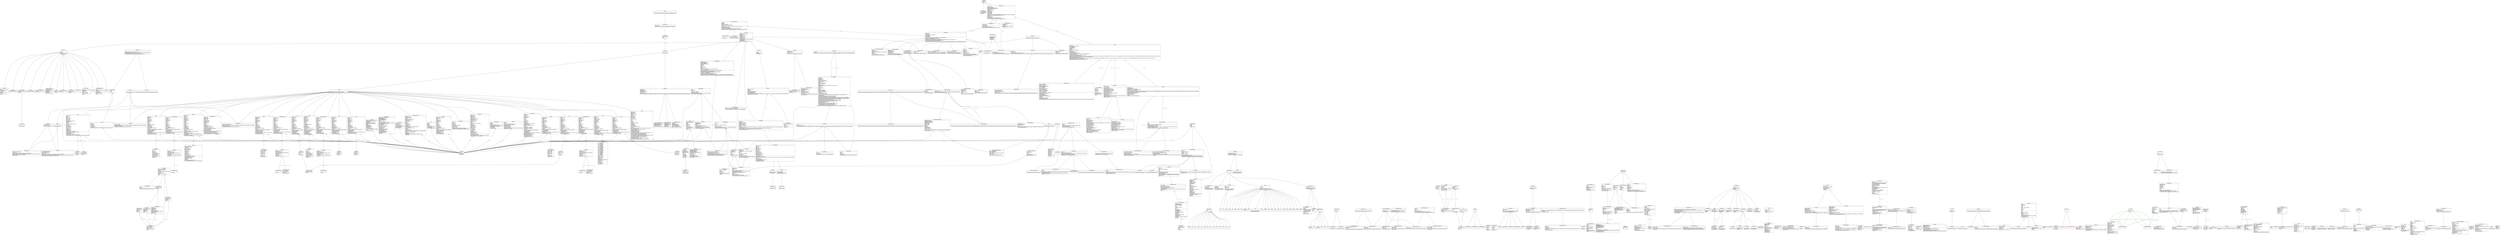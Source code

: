 digraph "classes_QLIB" {
rankdir=BT
charset="utf-8"
"qlib.workflow.record_temp.ACRecordTemp" [color="black", fontcolor="black", label="{ACRecordTemp|skip_existing : bool\l|generate()\l}", shape="record", style="solid"];
"qlib.contrib.strategy.rule_strategy.ACStrategy" [color="black", fontcolor="black", label="{ACStrategy|eta : float\lfreq : str\linstruments : str\llamb : float\lsignal : dict\ltrade_amount : dict\lwindow_size : int\l|generate_trade_decision(execute_result)\lreset(outer_trade_decision: BaseTradeDecision)\lreset_level_infra(level_infra)\l}", shape="record", style="solid"];
"qlib.contrib.model.pytorch_adarnn.ADARNN" [color="black", fontcolor="black", label="{ADARNN|batch_size : int\ld_feat : int\ldevice\ldropout : float\ldw : float\learly_stop : int\lfitted : bool\lhidden_size : int\llen_seq : int\llen_win : int\llogger\lloss : str\lloss_type : str\llr : float\lmetric : str\lmodel\ln_epochs : int\ln_splits : int\lnum_layers : int\loptimizer : str\lpre_epoch : int\lseed : NoneType\ltrain_optimizer : SGD, Adam\luse_gpu\l|calc_all_metrics(pred)\lfit(dataset: DatasetH, evals_result, save_path)\linfer(x_test)\llog_metrics(mode, metrics)\lpredict(dataset: DatasetH, segment: Union[Text, slice])\ltest_epoch(df)\ltrain_AdaRNN(train_loader_list, epoch, dist_old, weight_mat)\ltransform_type(init_weight)\l}", shape="record", style="solid"];
"qlib.contrib.model.pytorch_add.ADD" [color="black", fontcolor="black", label="{ADD|ADD_model\lbase_model : str\lbatch_size : int\ld_feat : int\ldec_dropout : float\ldevice\ldropout : float\learly_stop : int\lfitted : bool\lgamma : float\lgamma_clip : float\lhi\lhidden_size : int\llo\llogger\llr : float\lmetric : str\lmodel_path : NoneType\lmu : float\ln_epochs : int\lnum_layers : int\loptimizer : str\lseed : NoneType\ltrain_optimizer : Adam, SGD\luse_gpu\l|bootstrap_fit(x_train, y_train, m_train, x_valid, y_valid, m_valid)\lcal_ic_metrics(pred, label)\lfit(dataset: DatasetH, evals_result, save_path)\lfit_thresh(train_label)\lgen_market_label(df, raw_label)\lget_daily_inter(df, shuffle)\llog_metrics(mode, metrics)\lloss_adv(adv_excess, label_excess, adv_market, label_market, record)\lloss_adv_excess(adv_excess, label_excess, record)\lloss_adv_market(adv_market, label_market, record)\lloss_fn(x, preds, label_excess, label_market, record)\lloss_pre(pred_excess, label_excess, pred_market, label_market, record)\lloss_pre_excess(pred_excess, label_excess, record)\lloss_pre_market(pred_market, label_market, record)\lloss_rec(x, rec_x, record)\lpredict(dataset: DatasetH, segment: Union[Text, slice])\ltest_epoch(data_x, data_y, data_m)\ltrain_epoch(x_train_values, y_train_values, m_train_values)\l}", shape="record", style="solid"];
"qlib.contrib.model.pytorch_add.ADDModel" [color="black", fontcolor="black", label="{ADDModel|adv_excess\ladv_market\lbase_model : str\lbefore_adv_excess\lbefore_adv_market\ld_feat : int\ldec\lenc_excess\lenc_market\lpred_excess\lpred_market\l|forward(x)\l}", shape="record", style="solid"];
"qlib.contrib.model.pytorch_alstm_ts.ALSTM" [color="black", fontcolor="black", label="{ALSTM|ALSTM_model\lbatch_size : int\ld_feat : int\ldevice\ldropout : float\learly_stop : int\lfitted : bool\lhidden_size : int\llogger\lloss : str\llr : float\lmetric : str\ln_epochs : int\ln_jobs : int\lnum_layers : int\loptimizer : str\lseed : NoneType\ltrain_optimizer : SGD, Adam\luse_gpu\l|fit(dataset, evals_result, save_path, reweighter)\lloss_fn(pred, label, weight)\lmetric_fn(pred, label)\lmse(pred, label, weight)\lpredict(dataset: DatasetH, segment: Union[Text, slice])\ltest_epoch(data_loader)\ltrain_epoch(data_loader)\l}", shape="record", style="solid"];
"qlib.contrib.model.pytorch_alstm.ALSTM" [color="black", fontcolor="black", label="{ALSTM|ALSTM_model\lbatch_size : int\ld_feat : int\ldevice\ldropout : float\learly_stop : int\lfitted : bool\lhidden_size : int\llogger\lloss : str\llr : float\lmetric : str\ln_epochs : int\lnum_layers : int\loptimizer : str\lseed : NoneType\ltrain_optimizer : SGD, Adam\luse_gpu\l|fit(dataset: DatasetH, evals_result, save_path)\lloss_fn(pred, label)\lmetric_fn(pred, label)\lmse(pred, label)\lpredict(dataset: DatasetH, segment: Union[Text, slice])\ltest_epoch(data_x, data_y)\ltrain_epoch(x_train, y_train)\l}", shape="record", style="solid"];
"qlib.contrib.model.pytorch_alstm_ts.ALSTMModel" [color="black", fontcolor="black", label="{ALSTMModel|att_net : Sequential\ldropout : float\lfc_out : Linear\lhid_size : int\linput_size : int\lnet : Sequential\lrnn\lrnn_layer : int\lrnn_type : str\l|forward(inputs)\l}", shape="record", style="solid"];
"qlib.contrib.model.pytorch_alstm.ALSTMModel" [color="black", fontcolor="black", label="{ALSTMModel|att_net : Sequential\ldropout : float\lfc_out : Linear\lhid_size : int\linput_size : int\lnet : Sequential\lrnn\lrnn_layer : int\lrnn_type : str\l|forward(inputs)\l}", shape="record", style="solid"];
"qlib.data.ops.Abs" [color="black", fontcolor="black", label="{Abs|\l|}", shape="record", style="solid"];
"qlib.backtest.account.Account" [color="black", fontcolor="black", label="{Account|accum_info\lbenchmark_config : NoneType\lcurrent_position\lfreq : NoneType\lhist_positions : dict\lindicator\linit_cash\lportfolio_metrics : NoneType\l|get_cash()\lget_hist_positions()\lget_portfolio_metrics()\lget_trade_indicator(): Indicator\linit_vars(init_cash, position_dict, freq: str, benchmark_config: dict)\lis_port_metr_enabled()\lreset(freq, benchmark_config, port_metr_enabled: bool)\lreset_report(freq, benchmark_config)\lupdate_bar_end(trade_start_time, trade_end_time, trade_exchange: Exchange, atomic: bool, outer_trade_decision: BaseTradeDecision, trade_info: list, inner_order_indicators: List[Dict[str, pd.Series]], decision_list: List[Tuple[BaseTradeDecision, pd.Timestamp, pd.Timestamp]], indicator_config: dict)\lupdate_current_position(trade_start_time, trade_end_time, trade_exchange)\lupdate_hist_positions(trade_start_time)\lupdate_indicator(trade_start_time, trade_exchange: Exchange, atomic: bool, outer_trade_decision: BaseTradeDecision, trade_info: list, inner_order_indicators: List[Dict[str, pd.Series]], decision_list: List[Tuple[BaseTradeDecision, pd.Timestamp, pd.Timestamp]], indicator_config: dict)\lupdate_order(order, trade_val, cost, trade_price)\lupdate_portfolio_metrics(trade_start_time, trade_end_time)\l}", shape="record", style="solid"];
"qlib.backtest.account.AccumulatedInfo" [color="black", fontcolor="black", label="{AccumulatedInfo|cost : int\lget_cost\lget_return\lget_turnover\lrtn : int\lto : int\l|add_cost(value)\ladd_return_value(value)\ladd_turnover(value)\lreset()\l}", shape="record", style="solid"];
"qlib.rl.interpreter.ActionInterpreter" [color="black", fontcolor="black", label="{ActionInterpreter|\l|interpret(action)\l}", shape="record", style="solid"];
"qlib.contrib.model.pytorch_adarnn.AdaRNN" [color="black", fontcolor="black", label="{AdaRNN|bn_lst : ModuleList\lbottleneck : Sequential\lfc : Linear\lfc_out : Linear\lfeatures : Sequential\lgate : ModuleList\lhiddens : list\llen_seq : int\lmodel_type : str\ln_input : int\ln_output : int\lnum_layers\lsoftmax : Softmax\ltrans_loss : str\luse_bottleneck : bool\l|forward_Boosting(x, weight_mat)\lforward_pre_train(x, len_win)\lget_features(output_list)\lgru_features(x, predict)\linit_layers()\lpredict(x)\lprocess_gate_weight(out, index)\lupdate_weight_Boosting(weight_mat, dist_old, dist_new)\l}", shape="record", style="solid"];
"qlib.data.ops.Add" [color="black", fontcolor="black", label="{Add|\l|}", shape="record", style="solid"];
"qlib.contrib.data.handler.Alpha158" [color="black", fontcolor="black", label="{Alpha158|\l|get_feature_config()\lget_label_config()\lparse_config_to_fields(config)\l}", shape="record", style="solid"];
"qlib.contrib.data.handler.Alpha158vwap" [color="black", fontcolor="black", label="{Alpha158vwap|\l|get_label_config()\l}", shape="record", style="solid"];
"qlib.contrib.data.handler.Alpha360" [color="black", fontcolor="black", label="{Alpha360|\l|get_feature_config()\lget_label_config()\l}", shape="record", style="solid"];
"qlib.contrib.data.handler.Alpha360vwap" [color="black", fontcolor="black", label="{Alpha360vwap|\l|get_label_config()\l}", shape="record", style="solid"];
"qlib.data.ops.And" [color="black", fontcolor="black", label="{And|\l|}", shape="record", style="solid"];
"qlib.contrib.data.data.ArcticFeatureProvider" [color="black", fontcolor="black", label="{ArcticFeatureProvider|market_transaction_time_list : list\lretry_time : int\luri : str\l|feature(instrument, field, start_index, end_index, freq)\l}", shape="record", style="solid"];
"qlib.utils.paral.AsyncCaller" [color="black", fontcolor="black", label="{AsyncCaller|STOP_MARK : str\l|async_dec(ac_attr)\lclose()\lrun()\lwait(close)\l}", shape="record", style="solid"];
"qlib.contrib.model.pytorch_tabnet.AttentionTransformer" [color="black", fontcolor="black", label="{AttentionTransformer|bn\lfc : Linear\lr\l|forward(a, priors)\l}", shape="record", style="solid"];
"qlib.model.ens.ensemble.AverageEnsemble" [color="black", fontcolor="black", label="{AverageEnsemble|\l|}", shape="record", style="solid"];
"qlib.contrib.model.pytorch_sfm.AverageMeter" [color="black", fontcolor="black", label="{AverageMeter|avg : int\lcount : int\lsum : int\lval : int\l|reset()\lupdate(val, n)\l}", shape="record", style="solid"];
"qlib.contrib.model.pytorch_nn.AverageMeter" [color="black", fontcolor="black", label="{AverageMeter|avg : int\lcount : int\lsum : int\lval : int\l|reset()\lupdate(val, n)\l}", shape="record", style="solid"];
"qlib.contrib.report.graph.BarGraph" [color="black", fontcolor="black", label="{BarGraph|\l|}", shape="record", style="solid"];
"qlib.data.filter.BaseDFilter" [color="black", fontcolor="black", label="{BaseDFilter|\l|from_config(config)\lto_config()\l}", shape="record", style="solid"];
"qlib.backtest.executor.BaseExecutor" [color="black", fontcolor="black", label="{BaseExecutor|common_infra\ldeal_day : NoneType\ldealt_order_amount : defaultdict\lgenerate_portfolio_metrics : bool\lindicator_config : dict\llevel_infra\ltime_per_step : str\ltrack_data : bool\ltrade_account\ltrade_calendar\ltrade_exchange\lverbose : bool\l|collect_data(trade_decision: BaseTradeDecision, return_value: dict, level: int): List[object]\lexecute(trade_decision: BaseTradeDecision, level: int)\lfinished()\lget_all_executors()\lget_level_infra()\lreset(common_infra: CommonInfrastructure)\lreset_common_infra(common_infra, copy_trade_account)\l}", shape="record", style="solid"];
"qlib.contrib.report.graph.BaseGraph" [color="black", fontcolor="black", label="{BaseGraph|data : NoneType\lfigure\l|get_instance_with_graph_parameters(graph_type)\lshow_graph_in_notebook(figure_list)\l}", shape="record", style="solid"];
"qlib.data.dataset.storage.BaseHandlerStorage" [color="black", fontcolor="black", label="{BaseHandlerStorage|\l|fetch(selector: Union[pd.Timestamp, slice, str, list], level: Union[str, int], col_set: Union[str, List[str]], fetch_orig: bool, proc_func: Callable): \lfrom_df(df)\lis_proc_func_supported()\l}", shape="record", style="solid"];
"qlib.backtest.utils.BaseInfrastructure" [color="black", fontcolor="black", label="{BaseInfrastructure|\l|get(infra_name)\lget_support_infra()\lhas(infra_name)\lreset_infra()\lupdate(other)\l}", shape="record", style="solid"];
"qlib.rl.interpreter.BaseInterpreter" [color="black", fontcolor="black", label="{BaseInterpreter|\l|interpret()\l}", shape="record", style="solid"];
"qlib.model.base.BaseModel" [color="black", fontcolor="black", label="{BaseModel|\l|predict(): object\l}", shape="record", style="solid"];
"qlib.contrib.strategy.optimizer.base.BaseOptimizer" [color="black", fontcolor="black", label="{BaseOptimizer|\l|}", shape="record", style="solid"];
"qlib.backtest.high_performance_ds.BaseOrderIndicator" [color="black", fontcolor="black", label="{BaseOrderIndicator|data\llogger\l|assign(col: str, metric: Union[dict, pd.Series])\lget_index_data(metric): SingleData\lget_metric_series(metric: str): \lsum_all_indicators(order_indicator: list, indicators: Union[str, List[str]], metrics: float, fill_value)\lto_series(): Dict[Text, pd.Series]\ltransfer(func: Callable, new_col: str): Union[None, BaseSingleMetric]\l}", shape="record", style="solid"];
"qlib.backtest.position.BasePosition" [color="black", fontcolor="black", label="{BasePosition|ST_CASH : str\lST_NO : NoneType\l|add_count_all(bar)\lcalculate_stock_value(): float\lcheck_stock(stock_id: str): bool\lget_cash(include_settle: bool): float\lget_stock_amount(code): float\lget_stock_amount_dict(): Dict\lget_stock_list(): List\lget_stock_price(code): float\lget_stock_weight_dict(only_stock: bool): Dict\lsettle_commit()\lsettle_start(settle_type: str)\lskip_update(): bool\lupdate_order(order: Order, trade_val: float, cost: float, trade_price: float)\lupdate_stock_price(stock_id, price: float)\lupdate_weight_all()\l}", shape="record", style="solid"];
"qlib.data.data.BaseProvider" [color="black", fontcolor="black", label="{BaseProvider|\l|calendar(start_time, end_time, freq, future)\lfeatures(instruments, fields, start_time, end_time, freq, disk_cache, inst_processors)\linstruments(market, filter_pipe, start_time, end_time)\llist_instruments(instruments, start_time, end_time, freq, as_list)\l}", shape="record", style="solid"];
"qlib.data.cache.BaseProviderCache" [color="black", fontcolor="black", label="{BaseProviderCache|logger\lprovider\l|check_cache_exists(cache_path: Iterable, suffix_list): bool\lclear_cache(cache_path)\lget_cache_dir(dir_name: str, freq): Path\l}", shape="record", style="solid"];
"qlib.backtest.high_performance_ds.BaseQuote" [color="black", fontcolor="black", label="{BaseQuote|logger\l|get_all_stock(): Iterable\lget_data(stock_id: str, start_time: Union[pd.Timestamp, str], end_time: Union[pd.Timestamp, str], field: Union[str], method: Union[str, None]): Union[None, int, float, bool, IndexData]\l}", shape="record", style="solid"];
"qlib.rl.env.BaseRLEnv" [color="black", fontcolor="black", label="{BaseRLEnv|\l|reset()\lstep(action)\l}", shape="record", style="solid"];
"qlib.contrib.strategy.signal_strategy.BaseSignalStrategy" [color="black", fontcolor="black", label="{BaseSignalStrategy|risk_degree : float\lsignal : Optional[Signal]\l|get_risk_degree(trade_step)\l}", shape="record", style="solid"];
"qlib.backtest.high_performance_ds.BaseSingleMetric" [color="black", fontcolor="black", label="{BaseSingleMetric|empty\l|abs(): \ladd(other, fill_value: float): \lapply(func: dict): \lcount(): int\lmean(): float\lreplace(replace_dict: dict): \lsum(): float\l}", shape="record", style="solid"];
"qlib.data.storage.storage.BaseStorage" [color="black", fontcolor="black", label="{BaseStorage|storage_name\l|}", shape="record", style="solid"];
"qlib.strategy.base.BaseStrategy" [color="black", fontcolor="black", label="{BaseStrategy|common_infra\llevel_infra\louter_trade_decision : NoneType\ltrade_calendar\ltrade_exchange\ltrade_position\l|alter_outer_trade_decision(outer_trade_decision: BaseTradeDecision)\lgenerate_trade_decision(execute_result)\lget_data_cal_avail_range(rtype: str): Tuple[int, int]\lreset(level_infra: LevelInfrastructure, common_infra: CommonInfrastructure, outer_trade_decision)\lreset_common_infra(common_infra: CommonInfrastructure)\lreset_level_infra(level_infra: LevelInfrastructure)\lupdate_trade_decision(trade_decision: BaseTradeDecision, trade_calendar: TradeCalendarManager): Union[BaseTradeDecision, None]\l}", shape="record", style="solid"];
"qlib.backtest.decision.BaseTradeDecision" [color="black", fontcolor="black", label="{BaseTradeDecision|end_time\lstart_time\lstrategy\ltotal_step : NoneType\ltrade_range : Optional[TradeRange]\l|empty(): bool\lget_data_cal_range_limit(rtype: str, raise_error: bool): Tuple[int, int]\lget_decision(): List[object]\lget_range_limit(): Tuple[int, int]\lmod_inner_decision(inner_trade_decision: BaseTradeDecision)\lupdate(trade_calendar: TradeCalendarManager): Union['BaseTradeDecision', None]\l}", shape="record", style="solid"];
"qlib.utils.index_data.BinaryOps" [color="black", fontcolor="black", label="{BinaryOps|method_name\lobj\l|}", shape="record", style="solid"];
"qlib.data.dataset.processor.CSRankNorm" [color="black", fontcolor="black", label="{CSRankNorm|fields_group : NoneType\l|}", shape="record", style="solid"];
"qlib.data.dataset.processor.CSZFillna" [color="black", fontcolor="black", label="{CSZFillna|fields_group : NoneType\l|}", shape="record", style="solid"];
"qlib.data.dataset.processor.CSZScoreNorm" [color="black", fontcolor="black", label="{CSZScoreNorm|fields_group : NoneType, list\lzscore_func\l|}", shape="record", style="solid"];
"qlib.data.cache.CacheUtils" [color="black", fontcolor="black", label="{CacheUtils|LOCK_ID : str\l|acquire(lock, lock_name)\lorganize_meta_file()\lreader_lock(redis_t: str, lock_name)\lreset_lock()\lvisit(cache_path)\lwriter_lock(redis_t, lock_name)\l}", shape="record", style="solid"];
"qlib.data.cache.CalendarCache" [color="black", fontcolor="black", label="{CalendarCache|\l|}", shape="record", style="solid"];
"qlib.data.data.CalendarProvider" [color="black", fontcolor="black", label="{CalendarProvider|\l|calendar(start_time, end_time, freq, future)\lload_calendar(freq, future)\llocate_index(start_time, end_time, freq, future)\l}", shape="record", style="solid"];
"qlib.data.storage.storage.CalendarStorage" [color="black", fontcolor="black", label="{CalendarStorage|data\lfreq : str\lfuture : bool\lkwargs : dict\l|clear(): \lextend(iterable: Iterable[CalVT]): \lindex(value: CalVT): int\linsert(index: int, value: CalVT): \lremove(value: CalVT): \l}", shape="record", style="solid"];
"qlib.contrib.model.catboost_model.CatBoostModel" [color="black", fontcolor="black", label="{CatBoostModel|model : NoneType, CatBoost\l|fit(dataset: DatasetH, num_boost_round, early_stopping_rounds, verbose_eval, evals_result, reweighter)\lget_feature_importance(): \lpredict(dataset: DatasetH, segment: Union[Text, slice])\l}", shape="record", style="solid"];
"qlib.contrib.model.tcn.Chomp1d" [color="black", fontcolor="black", label="{Chomp1d|chomp_size\l|forward(x)\l}", shape="record", style="solid"];
"qlib.data.client.Client" [color="black", fontcolor="black", label="{Client|logger\lserver_host\lserver_port\lsio : Client\l|connect_server()\ldisconnect()\lsend_request(request_type, request_content, msg_queue, msg_proc_func)\l}", shape="record", style="solid"];
"qlib.data.data.ClientCalendarProvider" [color="black", fontcolor="black", label="{ClientCalendarProvider|conn : NoneType\lqueue : Queue\l|calendar(start_time, end_time, freq, future)\lset_conn(conn)\l}", shape="record", style="solid"];
"qlib.data.data.ClientDatasetProvider" [color="black", fontcolor="black", label="{ClientDatasetProvider|conn : NoneType\lqueue : Queue\l|dataset(instruments, fields, start_time, end_time, freq, disk_cache, return_uri, inst_processors)\lset_conn(conn)\l}", shape="record", style="solid"];
"qlib.data.data.ClientInstrumentProvider" [color="black", fontcolor="black", label="{ClientInstrumentProvider|conn : NoneType\lqueue : Queue\l|list_instruments(instruments, start_time, end_time, freq, as_list)\lset_conn(conn)\l}", shape="record", style="solid"];
"qlib.data.data.ClientProvider" [color="black", fontcolor="black", label="{ClientProvider|client\llogger\l|}", shape="record", style="solid"];
"qlib.workflow.task.collect.Collector" [color="black", fontcolor="black", label="{Collector|pickle_backend : str\lprocess_list : list\l|collect(): dict\lprocess_collect(collected_dict, process_list): dict\l}", shape="record", style="solid"];
"qlib.contrib.report.data.ana.CombFeaAna" [color="black", fontcolor="black", label="{CombFeaAna|\l|calc_stat_values()\lplot_all()\lskip(col)\l}", shape="record", style="solid"];
"qlib.backtest.utils.CommonInfrastructure" [color="black", fontcolor="black", label="{CommonInfrastructure|\l|get_support_infra()\l}", shape="record", style="solid"];
"qlib.model.utils.ConcatDataset" [color="black", fontcolor="black", label="{ConcatDataset|datasets : tuple\l|}", shape="record", style="solid"];
"qlib.config.Config" [color="black", fontcolor="black", label="{Config|\l|get(key, default)\lreset()\lset_conf_from_C(config_c)\lupdate()\l}", shape="record", style="solid"];
"qlib.contrib.data.processor.ConfigSectionProcessor" [color="black", fontcolor="black", label="{ConfigSectionProcessor|clip_feature_outlier\lclip_label_outlier\lfields_group : NoneType\lfillna_feature\lfillna_label\lshrink_feature_outlier\l|}", shape="record", style="solid"];
"qlib.data.ops.Corr" [color="black", fontcolor="black", label="{Corr|\l|}", shape="record", style="solid"];
"qlib.data.ops.Count" [color="black", fontcolor="black", label="{Count|\l|}", shape="record", style="solid"];
"qlib.data.ops.Cov" [color="black", fontcolor="black", label="{Cov|\l|}", shape="record", style="solid"];
"qlib.contrib.model.double_ensemble.DEnsembleModel" [color="black", fontcolor="black", label="{DEnsembleModel|alpha1 : float\lalpha2 : float\lbase_model : str\lbins_fs : int\lbins_sr : int\ldecay : NoneType\lenable_fs : bool\lenable_sr : bool\lensemble : list\lepochs : int\llogger\lloss : str\lnum_models : int\lparams : dict\lsample_ratios : NoneType, list\lsub_features : list\lsub_weights : list, NoneType\l|feature_selection(df_train, loss_values)\lfit(dataset: DatasetH)\lget_feature_importance(): \lget_loss(label, pred)\lpredict(dataset: DatasetH, segment: Union[Text, slice])\lpredict_sub(submodel, df_data, features)\lretrieve_loss_curve(model, df_train, features)\lsample_reweight(loss_curve, loss_values, k_th)\ltrain_submodel(df_train, df_valid, weights, features)\l}", shape="record", style="solid"];
"qlib.data.dataset.loader.DLWParser" [color="black", fontcolor="black", label="{DLWParser|fields : tuple\lis_group : bool\l|load(instruments, start_time, end_time): \lload_group_df(instruments, exprs: list, names: list, start_time: Union[str, pd.Timestamp], end_time: Union[str, pd.Timestamp], gp_name: str): \l}", shape="record", style="solid"];
"qlib.contrib.model.pytorch_nn.DNNModelPytorch" [color="black", fontcolor="black", label="{DNNModelPytorch|batch_size : int\lbest_step : NoneType\ldata_parall : bool\ldevice\ldnn_model : NoneType, dict\learly_stop_rounds : int\leval_steps : int\leval_train_metric : bool\lfitted : bool\llogger\lloss_type : str\llr : float\llr_decay : float\llr_decay_steps : int\lmax_steps : int\loptimizer : str\lscheduler : NoneType, ReduceLROnPlateau\lseed : NoneType\ltrain_optimizer : Adam, SGD\luse_gpu\lvalid_key : str\lweight_decay : float\l|fit(dataset: DatasetH, evals_result, verbose, save_path, reweighter)\lget_loss(pred, w, target, loss_type)\lget_lr()\lget_metric(pred, target, index)\lload(buffer)\lpredict(dataset: DatasetH, segment: Union[Text, slice])\lsave(filename)\l}", shape="record", style="solid"];
"qlib.workflow.online.update.DSBasedUpdater" [color="black", fontcolor="black", label="{DSBasedUpdater|fname : str\lfreq : str\lhist_ref : Optional[int]\llast_end\lold_data : DataFrame\lrmdl\lto_date : NoneType\l|get_update_data(dataset: Dataset): \lprepare_data(unprepared_dataset: Optional[DatasetH]): DatasetH\lupdate(dataset: DatasetH, write: bool, ret_new: bool): Optional[object]\l}", shape="record", style="solid"];
"qlib.contrib.model.pytorch_gats_ts.DailyBatchSampler" [color="black", fontcolor="black", label="{DailyBatchSampler|daily_count\ldaily_index : ndarray\ldata_source\l|}", shape="record", style="solid"];
"qlib.data.dataset.handler.DataHandler" [color="black", fontcolor="black", label="{DataHandler|CS_ALL : str\lCS_RAW : str\ldata_loader : NoneType\lend_time : NoneType\lfetch_orig : bool\linstruments : NoneType\lstart_time : NoneType\l|config()\lfetch(selector: Union[pd.Timestamp, slice, str, pd.Index], level: Union[str, int], col_set: Union[str, List[str]], squeeze: bool, proc_func: Callable): \lget_cols(col_set): list\lget_range_iterator(periods: int, min_periods: Optional[int]): Iterator[Tuple[pd.Timestamp, pd.DataFrame]]\lget_range_selector(cur_date: Union[pd.Timestamp, str], periods: int): slice\lsetup_data(enable_cache: bool)\l}", shape="record", style="solid"];
"qlib.data.dataset.handler.DataHandlerLP" [color="black", fontcolor="black", label="{DataHandlerLP|ATTR_MAP : dict\lDK_I : str\lDK_L : str\lDK_R : str\lIT_FIT_IND : str\lIT_FIT_SEQ : str\lIT_LS : str\lPTYPE_A : str\lPTYPE_I : str\ldrop_raw : bool\lfrom_cast : bool\linfer_processors : list\llearn_processors : list\lprocess_type : str\lshared_processors : list\l|cast(cls, handler): \lconfig(processor_kwargs: dict)\lfetch(selector: Union[pd.Timestamp, slice, str], level: Union[str, int], col_set, data_key: str, squeeze: bool, proc_func: Callable): \lfit()\lfit_process_data()\lget_all_processors()\lget_cols(col_set, data_key: str): list\lprocess_data(with_fit: bool)\lsetup_data(init_type: str)\l}", shape="record", style="solid"];
"qlib.data.dataset.loader.DataLoader" [color="black", fontcolor="black", label="{DataLoader|\l|load(instruments, start_time, end_time): \l}", shape="record", style="solid"];
"qlib.data.dataset.loader.DataLoaderDH" [color="black", fontcolor="black", label="{DataLoaderDH|fetch_kwargs : dict\lhandlers\lis_group : bool\l|load(instruments, start_time, end_time): \l}", shape="record", style="solid"];
"qlib.config.QlibConfig.DataPathManager" [color="black", fontcolor="black", label="{DataPathManager|mount_path : Union[str, Path, dict]\lprovider_uri : Union[str, Path, dict]\l|format_provider_uri(provider_uri): dict\lget_data_uri(freq: Optional[Union[str, Freq]]): Path\lget_uri_type(uri)\l}", shape="record", style="solid"];
"qlib.data.dataset.Dataset" [color="black", fontcolor="black", label="{Dataset|\l|config()\lprepare(): object\lsetup_data()\l}", shape="record", style="solid"];
"qlib.data.cache.DatasetCache" [color="black", fontcolor="black", label="{DatasetCache|HDF_KEY : str\l|cache_to_origin_data(data, fields)\ldataset(instruments, fields, start_time, end_time, freq, disk_cache, inst_processors)\lnormalize_uri_args(instruments, fields, freq)\lupdate(cache_uri: Union[str, Path], freq: str)\l}", shape="record", style="solid"];
"qlib.data.dataset.DatasetH" [color="black", fontcolor="black", label="{DatasetH|fetch_kwargs : dict\lhandler\lsegments\l|config(handler_kwargs: dict)\lget_max_time(segments)\lget_min_time(segments)\lprepare(segments: Union[List[Text], Tuple[Text], Text, slice, pd.Index], col_set, data_key): Union[List[pd.DataFrame], pd.DataFrame]\lsetup_data(handler_kwargs: dict)\l}", shape="record", style="solid"];
"qlib.data.data.DatasetProvider" [color="black", fontcolor="black", label="{DatasetProvider|\l|dataset(instruments, fields, start_time, end_time, freq, inst_processors)\ldataset_processor(instruments_d, column_names, start_time, end_time, freq, inst_processors)\lget_column_names(fields)\lget_instruments_d(instruments, freq)\linst_calculator(inst, start_time, end_time, freq, column_names, spans, g_config, inst_processors)\lparse_fields(fields)\l}", shape="record", style="solid"];
"qlib.data.cache.DatasetURICache" [color="black", fontcolor="black", label="{DatasetURICache|\l|dataset(instruments, fields, start_time, end_time, freq, disk_cache, inst_processors)\l}", shape="record", style="solid"];
"qlib.utils.compare_dict_value.DateEncoder" [color="black", fontcolor="black", label="{DateEncoder|\l|default(o)\l}", shape="record", style="solid"];
"qlib.contrib.ops.high_freq.DayCumsum" [color="black", fontcolor="black", label="{DayCumsum|end : datetime\lend_id\lfeature\lmorning_close : datetime\lmorning_open : datetime\lnoon_close : datetime\lnoon_open : datetime\lstart : datetime\lstart_id\l|period_cusum(df)\l}", shape="record", style="solid"];
"qlib.contrib.model.pytorch_tabnet.DecisionStep" [color="black", fontcolor="black", label="{DecisionStep|atten_tran\lfea_tran\l|forward(x, a, priors)\l}", shape="record", style="solid"];
"qlib.contrib.model.pytorch_add.Decoder" [color="black", fontcolor="black", label="{Decoder|base_model : str\lfc : Linear\lrnn : LSTM, GRU\l|forward(x, hidden)\l}", shape="record", style="solid"];
"qlib.contrib.model.pytorch_tabnet.DecoderStep" [color="black", fontcolor="black", label="{DecoderStep|fc : Linear\lfea_tran\l|forward(x)\l}", shape="record", style="solid"];
"qlib.model.trainer.DelayTrainerR" [color="black", fontcolor="black", label="{DelayTrainerR|delay : bool\lend_train_func\l|end_train(models, end_train_func, experiment_name: str): List[Recorder]\l}", shape="record", style="solid"];
"qlib.model.trainer.DelayTrainerRM" [color="black", fontcolor="black", label="{DelayTrainerRM|delay : bool\lend_train_func\lskip_run_task : bool\l|end_train(recs, end_train_func, experiment_name: str): List[Recorder]\lhas_worker(): bool\ltrain(tasks: list, train_func, experiment_name: str): List[Recorder]\lworker(end_train_func, experiment_name: str)\l}", shape="record", style="solid"];
"qlib.utils.paral.DelayedDict" [color="black", fontcolor="black", label="{DelayedDict|delayed_tpl\lkey_l\l|get_delayed_tuple()\lget_replacement()\l}", shape="record", style="solid"];
"qlib.utils.paral.DelayedTask" [color="black", fontcolor="black", label="{DelayedTask|res\l|get_delayed_tuple()\lget_replacement()\lset_res(res)\l}", shape="record", style="solid"];
"qlib.utils.paral.DelayedTuple" [color="black", fontcolor="black", label="{DelayedTuple|delayed_tpl\lres : NoneType\l|get_delayed_tuple()\lget_replacement()\l}", shape="record", style="solid"];
"qlib.data.ops.Delta" [color="black", fontcolor="black", label="{Delta|\l|}", shape="record", style="solid"];
"qlib.contrib.model.pytorch_adarnn.Discriminator" [color="black", fontcolor="black", label="{Discriminator|dis1 : Linear\ldis2 : Linear\lhidden_dim : int\linput_dim : int\l|forward(x)\l}", shape="record", style="solid"];
"qlib.data.cache.DiskDatasetCache" [color="black", fontcolor="black", label="{DiskDatasetCache|r : Redis\lremote\l|gen_dataset_cache(cache_path: Union[str, Path], instruments, fields, freq, inst_processors)\lget_cache_dir(freq: str): Path\lread_data_from_cache(cls: Union[str, Path], cache_path, start_time, end_time, fields)\lupdate(cache_uri, freq: str)\l}", shape="record", style="solid"];
"qlib.data.cache.DiskExpressionCache" [color="black", fontcolor="black", label="{DiskExpressionCache|r : Redis\lremote\l|gen_expression_cache(expression_data, cache_path, instrument, field, freq, last_update)\lget_cache_dir(freq: str): Path\lupdate(sid, cache_uri, freq: str)\l}", shape="record", style="solid"];
"qlib.contrib.report.graph.DistplotGraph" [color="black", fontcolor="black", label="{DistplotGraph|\l|}", shape="record", style="solid"];
"qlib.data.ops.Div" [color="black", fontcolor="black", label="{Div|\l|}", shape="record", style="solid"];
"qlib.data.dataset.processor.DropCol" [color="black", fontcolor="black", label="{DropCol|col_list : list\l|readonly()\l}", shape="record", style="solid"];
"qlib.data.dataset.processor.DropnaLabel" [color="black", fontcolor="black", label="{DropnaLabel|\l|is_for_infer(): bool\l}", shape="record", style="solid"];
"qlib.data.dataset.processor.DropnaProcessor" [color="black", fontcolor="black", label="{DropnaProcessor|fields_group : NoneType\l|readonly()\l}", shape="record", style="solid"];
"qlib.data.ops.EMA" [color="black", fontcolor="black", label="{EMA|\l|}", shape="record", style="solid"];
"qlib.data.ops.ElemOperator" [color="black", fontcolor="black", label="{ElemOperator|feature\l|get_extended_window_size()\lget_longest_back_rolling()\l}", shape="record", style="solid"];
"qlib.backtest.decision.EmptyTradeDecision" [color="black", fontcolor="black", label="{EmptyTradeDecision|\l|empty(): bool\l}", shape="record", style="solid"];
"qlib.contrib.strategy.optimizer.enhanced_indexing.EnhancedIndexingOptimizer" [color="black", fontcolor="black", label="{EnhancedIndexingOptimizer|b_dev : Optional[float]\ldelta : Optional[float]\lepsilon : float\lf_dev : Optional[Union[List[float], np.ndarray]]\llamb : float\lscale_return : bool\lsolver_kwargs : Optional[Dict[str, Any]]\l|}", shape="record", style="solid"];
"qlib.contrib.strategy.signal_strategy.EnhancedIndexingStrategy" [color="black", fontcolor="black", label="{EnhancedIndexingStrategy|BLACKLIST_NAME : str\lFACTOR_COV_NAME : str\lFACTOR_EXP_NAME : str\lSPECIFIC_RISK_NAME : str\lblacklist_path\lfactor_cov_path\lfactor_exp_path\llogger\lmarket : str\loptimizer\lriskmodel_root\lspecific_risk_path\lturn_limit : NoneType\lverbose : bool\l|generate_target_weight_position(score, current, trade_start_time, trade_end_time)\lget_risk_data(date)\l}", shape="record", style="solid"];
"qlib.model.ens.ensemble.Ensemble" [color="black", fontcolor="black", label="{Ensemble|\l|}", shape="record", style="solid"];
"qlib.data.ops.Eq" [color="black", fontcolor="black", label="{Eq|\l|}", shape="record", style="solid"];
"qlib.backtest.exchange.Exchange" [color="black", fontcolor="black", label="{Exchange|LT_FLT : str\lLT_NONE : str\lLT_TP_EXP : str\lall_fields : list\lbuy_price : NoneType\lbuy_vol_limit : NoneType, list\lclose_cost : float\lcodes : str\lend_time : NoneType\lextra_quote : NoneType\lfreq : str\limpact_cost : float\llimit_threshold : Optional[Union[Tuple[str, str], float, None]]\llimit_type : str\llogger\lmin_cost : int\lopen_cost : float\lquote\lquote_cls\lquote_df : NoneType\lsell_price : NoneType\lsell_vol_limit : NoneType, list\lstart_time : NoneType\ltrade_unit\ltrade_w_adj_price : bool\lvolume_threshold : NoneType\l|calculate_amount_position_value(amount_dict, start_time, end_time, only_tradable, direction)\lcheck_order(order)\lcheck_stock_limit(stock_id, start_time, end_time, direction)\lcheck_stock_suspended(stock_id, start_time, end_time)\ldeal_order(order, trade_account: Account, position: BasePosition, dealt_order_amount: defaultdict)\lgenerate_amount_position_from_weight_position(weight_position, cash, start_time, end_time, direction)\lgenerate_order_for_target_amount_position(target_position, current_position, start_time, end_time)\lget_amount_of_trade_unit(factor: float, stock_id: str, start_time, end_time)\lget_close(stock_id, start_time, end_time, method)\lget_deal_price(stock_id, start_time, end_time, direction: OrderDir, method)\lget_factor(stock_id, start_time, end_time): Union[float, None]\lget_order_helper(): OrderHelper\lget_quote_from_qlib()\lget_quote_info(stock_id, start_time, end_time, method)\lget_real_deal_amount(current_amount, target_amount, factor)\lget_volume(stock_id, start_time, end_time, method)\lis_stock_tradable(stock_id, start_time, end_time, direction)\lround_amount_by_trade_unit(deal_amount, factor: float, stock_id: str, start_time, end_time)\l}", shape="record", style="solid"];
"qlib.utils.exceptions.ExpAlreadyExistError" [color="black", fontcolor="red", label="{ExpAlreadyExistError|\l|}", shape="record", style="solid"];
"qlib.workflow.expm.ExpManager" [color="black", fontcolor="black", label="{ExpManager|active_experiment : NoneType\ldefault_uri\luri\l|create_exp(experiment_name: Optional[Text])\ldelete_exp(experiment_id, experiment_name)\lend_exp(recorder_status: Text)\lget_exp()\llist_experiments()\lsearch_records(experiment_ids)\lset_uri(uri: Optional[Text])\lstart_exp()\l}", shape="record", style="solid"];
"qlib.workflow.exp.Experiment" [color="black", fontcolor="black", label="{Experiment|RT_D : str\lRT_L : str\lactive_recorder : NoneType\lid\linfo\lname\l|create_recorder(recorder_name)\ldelete_recorder(recorder_id)\lend(recorder_status)\lget_recorder(recorder_id, recorder_name, create: bool, start: bool)\llist_recorders(rtype: str): Union[List[Recorder], Dict[str, Recorder]]\lsearch_records()\lstart()\l}", shape="record", style="solid"];
"qlib.data.base.Expression" [color="black", fontcolor="black", label="{Expression|\l|get_extended_window_size()\lget_longest_back_rolling()\lload(instrument, start_index, end_index, freq)\l}", shape="record", style="solid"];
"qlib.data.cache.ExpressionCache" [color="black", fontcolor="black", label="{ExpressionCache|\l|expression(instrument, field, start_time, end_time, freq)\lupdate(cache_uri: Union[str, Path], freq: str)\l}", shape="record", style="solid"];
"qlib.data.filter.ExpressionDFilter" [color="black", fontcolor="black", label="{ExpressionDFilter|rule_expression\l|from_config(config)\lto_config()\l}", shape="record", style="solid"];
"qlib.data.base.ExpressionOps" [color="black", fontcolor="black", label="{ExpressionOps|\l|}", shape="record", style="solid"];
"qlib.data.data.ExpressionProvider" [color="black", fontcolor="black", label="{ExpressionProvider|expression_instance_cache : dict\l|expression(instrument, field, start_time, end_time, freq): \lget_expression_instance(field)\l}", shape="record", style="solid"];
"qlib.contrib.report.data.ana.FeaACAna" [color="black", fontcolor="black", label="{FeaACAna|ylim : tuple\l|calc_stat_values()\lplot_single(col, ax)\l}", shape="record", style="solid"];
"qlib.contrib.report.data.base.FeaAnalyser" [color="black", fontcolor="black", label="{FeaAnalyser|\l|calc_stat_values()\lplot_all()\lplot_single(col, ax)\lskip(col)\l}", shape="record", style="solid"];
"qlib.contrib.report.data.ana.FeaDistAna" [color="black", fontcolor="black", label="{FeaDistAna|\l|plot_single(col, ax)\l}", shape="record", style="solid"];
"qlib.contrib.report.data.ana.FeaInfAna" [color="black", fontcolor="black", label="{FeaInfAna|\l|calc_stat_values()\lplot_single(col, ax)\lskip(col)\l}", shape="record", style="solid"];
"qlib.contrib.report.data.ana.FeaMeanStd" [color="black", fontcolor="black", label="{FeaMeanStd|\l|calc_stat_values()\lplot_single(col, ax)\l}", shape="record", style="solid"];
"qlib.contrib.report.data.ana.FeaNanAna" [color="black", fontcolor="black", label="{FeaNanAna|\l|calc_stat_values()\lplot_single(col, ax)\lskip(col)\l}", shape="record", style="solid"];
"qlib.contrib.report.data.ana.FeaNanAnaRatio" [color="black", fontcolor="black", label="{FeaNanAnaRatio|\l|calc_stat_values()\lplot_single(col, ax)\lskip(col)\l}", shape="record", style="solid"];
"qlib.contrib.report.data.ana.FeaSkewTurt" [color="black", fontcolor="black", label="{FeaSkewTurt|\l|calc_stat_values()\lplot_single(col, ax)\l}", shape="record", style="solid"];
"qlib.data.base.Feature" [color="black", fontcolor="black", label="{Feature|\l|get_extended_window_size()\lget_longest_back_rolling()\l}", shape="record", style="solid"];
"qlib.model.interpret.base.FeatureInt" [color="black", fontcolor="black", label="{FeatureInt|\l|get_feature_importance(): \l}", shape="record", style="solid"];
"qlib.data.data.FeatureProvider" [color="black", fontcolor="black", label="{FeatureProvider|\l|feature(instrument, field, start_time, end_time, freq)\l}", shape="record", style="solid"];
"qlib.data.storage.storage.FeatureStorage" [color="black", fontcolor="black", label="{FeatureStorage|data\lend_index\lfield : str\lfreq : str\linstrument : str\lkwargs : dict\lstart_index\l|clear(): \lrebase(start_index: int, end_index: int)\lrewrite(data: Union[List, np.ndarray, Tuple], index: int)\lwrite(data_array: Union[List, np.ndarray, Tuple], index: int)\l}", shape="record", style="solid"];
"qlib.contrib.model.pytorch_tabnet.FeatureTransformer" [color="black", fontcolor="black", label="{FeatureTransformer|independ : ModuleList\lscale : float\lshared : ModuleList, NoneType\l|forward(x)\l}", shape="record", style="solid"];
"qlib.data.storage.file_storage.FileCalendarStorage" [color="black", fontcolor="black", label="{FileCalendarStorage|data\lenable_read_cache : bool\lfile_name\lfuture : bool\luri\l|clear(): \lextend(values: Iterable[CalVT]): \lindex(value: CalVT): int\linsert(index: int, value: CalVT)\lremove(value: CalVT): \l}", shape="record", style="solid"];
"qlib.data.storage.file_storage.FileFeatureStorage" [color="black", fontcolor="black", label="{FileFeatureStorage|data\lend_index\lfile_name\lstart_index\l|clear()\lwrite(data_array: Union[List, np.ndarray], index: int): \l}", shape="record", style="solid"];
"qlib.data.storage.file_storage.FileInstrumentStorage" [color="black", fontcolor="black", label="{FileInstrumentStorage|INSTRUMENT_END_FIELD : str\lINSTRUMENT_SEP : str\lINSTRUMENT_START_FIELD : str\lSYMBOL_FIELD_NAME : str\ldata\lfile_name\l|clear(): \lupdate(): \l}", shape="record", style="solid"];
"qlib.utils.objm.FileManager" [color="black", fontcolor="black", label="{FileManager|path : Path\l|create_path(): str\lexists(name)\llist()\lload_obj(name)\lremove(fname)\lsave_obj(obj, name)\lsave_objs(obj_name_l)\l}", shape="record", style="solid"];
"qlib.contrib.strategy.rule_strategy.FileOrderStrategy" [color="black", fontcolor="black", label="{FileOrderStrategy|order_df : TextFileReader\ltrade_range : Optional[Union[Tuple[int, int], TradeRange]]\l|generate_trade_decision(execute_result): TradeDecisionWO\l}", shape="record", style="solid"];
"qlib.data.storage.file_storage.FileStorageMixin" [color="black", fontcolor="black", label="{FileStorageMixin|dpm\lprovider_uri\lsupport_freq\luri\l|check()\l}", shape="record", style="solid"];
"qlib.data.dataset.processor.Fillna" [color="black", fontcolor="black", label="{Fillna|fields_group : NoneType\lfill_value : int\l|}", shape="record", style="solid"];
"qlib.data.dataset.processor.FilterCol" [color="black", fontcolor="black", label="{FilterCol|col_list : tuple, list\lfields_group : str\l|readonly()\l}", shape="record", style="solid"];
"qlib.contrib.model.pytorch_tabnet.FinetuneModel" [color="black", fontcolor="black", label="{FinetuneModel|fc : Linear\lmodel\l|forward(x, priors)\l}", shape="record", style="solid"];
"qlib.utils.time.Freq" [color="black", fontcolor="black", label="{Freq|MIN_CAL : list\lNORM_FREQ_DAY : str\lNORM_FREQ_MINUTE : str\lNORM_FREQ_MONTH : str\lNORM_FREQ_WEEK : str\lSUPPORT_CAL_LIST : list\lbase\lcount : int\l|get_min_delta(left_frq: str, right_freq)\lget_recent_freq(base_freq: List[Union[str, 'Freq']], freq_list): Optional['Freq']\lget_timedelta(n: str, freq): \lparse(freq): Tuple[int, str]\l}", shape="record", style="solid"];
"qlib.contrib.model.pytorch_gats.GATModel" [color="black", fontcolor="black", label="{GATModel|a : Parameter\la_t\ld_feat : int\lfc : Linear\lfc_out : Linear\lhidden_size : int\lleaky_relu : LeakyReLU\lrnn : LSTM, GRU\lsoftmax : Softmax\ltransformation : Linear\l|cal_attention(x, y)\lforward(x)\l}", shape="record", style="solid"];
"qlib.contrib.model.pytorch_gats_ts.GATModel" [color="black", fontcolor="black", label="{GATModel|a : Parameter\la_t\ld_feat : int\lfc : Linear\lfc_out : Linear\lhidden_size : int\lleaky_relu : LeakyReLU\lrnn : LSTM, GRU\lsoftmax : Softmax\ltransformation : Linear\l|cal_attention(x, y)\lforward(x)\l}", shape="record", style="solid"];
"qlib.contrib.model.pytorch_gats.GATs" [color="black", fontcolor="black", label="{GATs|GAT_model\lbase_model : str\ld_feat : int\ldevice\ldropout : float\learly_stop : int\lfitted : bool\lhidden_size : int\llogger\lloss : str\llr : float\lmetric : str\lmodel_path : NoneType\ln_epochs : int\lnum_layers : int\loptimizer : str\lseed : NoneType\ltrain_optimizer : SGD, Adam\luse_gpu\l|fit(dataset: DatasetH, evals_result, save_path)\lget_daily_inter(df, shuffle)\lloss_fn(pred, label)\lmetric_fn(pred, label)\lmse(pred, label)\lpredict(dataset: DatasetH, segment: Union[Text, slice])\ltest_epoch(data_x, data_y)\ltrain_epoch(x_train, y_train)\l}", shape="record", style="solid"];
"qlib.contrib.model.pytorch_gats_ts.GATs" [color="black", fontcolor="black", label="{GATs|GAT_model\lbase_model : str\ld_feat : int\ldevice\ldropout : float\learly_stop : int\lfitted : bool\lhidden_size : int\llogger\lloss : str\llr : float\lmetric : str\lmodel_path : NoneType\ln_epochs : int\ln_jobs : int\lnum_layers : int\loptimizer : str\lseed : NoneType\ltrain_optimizer : Adam, SGD\luse_gpu\l|fit(dataset, evals_result, save_path)\lget_daily_inter(df, shuffle)\lloss_fn(pred, label)\lmetric_fn(pred, label)\lmse(pred, label)\lpredict(dataset)\ltest_epoch(data_loader)\ltrain_epoch(data_loader)\l}", shape="record", style="solid"];
"qlib.contrib.model.pytorch_tabnet.GBN" [color="black", fontcolor="black", label="{GBN|bn : BatchNorm1d\lvbs : int\l|forward(x)\l}", shape="record", style="solid"];
"qlib.contrib.model.pytorch_tabnet.GLU" [color="black", fontcolor="black", label="{GLU|bn\lfc : Linear, NoneType\lod\l|forward(x)\l}", shape="record", style="solid"];
"qlib.contrib.model.pytorch_gru_ts.GRU" [color="black", fontcolor="black", label="{GRU|GRU_model\lbatch_size : int\ld_feat : int\ldevice\ldropout : float\learly_stop : int\lfitted : bool\lhidden_size : int\llogger\lloss : str\llr : float\lmetric : str\ln_epochs : int\ln_jobs : int\lnum_layers : int\loptimizer : str\lseed : NoneType\ltrain_optimizer : SGD, Adam\luse_gpu\l|fit(dataset, evals_result, save_path, reweighter)\lloss_fn(pred, label, weight)\lmetric_fn(pred, label)\lmse(pred, label, weight)\lpredict(dataset)\ltest_epoch(data_loader)\ltrain_epoch(data_loader)\l}", shape="record", style="solid"];
"qlib.contrib.model.pytorch_gru.GRU" [color="black", fontcolor="black", label="{GRU|batch_size : int\ld_feat : int\ldevice\ldropout : float\learly_stop : int\lfitted : bool\lgru_model\lhidden_size : int\llogger\lloss : str\llr : float\lmetric : str\ln_epochs : int\lnum_layers : int\loptimizer : str\lseed : NoneType\ltrain_optimizer : SGD, Adam\luse_gpu\l|fit(dataset: DatasetH, evals_result, save_path)\lloss_fn(pred, label)\lmetric_fn(pred, label)\lmse(pred, label)\lpredict(dataset: DatasetH, segment: Union[Text, slice])\ltest_epoch(data_x, data_y)\ltrain_epoch(x_train, y_train)\l}", shape="record", style="solid"];
"qlib.contrib.model.pytorch_tcts.GRUModel" [color="black", fontcolor="black", label="{GRUModel|d_feat : int\lfc_out : Linear\lrnn : GRU\l|forward(x)\l}", shape="record", style="solid"];
"qlib.contrib.model.pytorch_gru_ts.GRUModel" [color="black", fontcolor="black", label="{GRUModel|d_feat : int\lfc_out : Linear\lrnn : GRU\l|forward(x)\l}", shape="record", style="solid"];
"qlib.contrib.model.pytorch_gru.GRUModel" [color="black", fontcolor="black", label="{GRUModel|d_feat : int\lfc_out : Linear\lrnn : GRU\l|forward(x)\l}", shape="record", style="solid"];
"qlib.data.ops.Ge" [color="black", fontcolor="black", label="{Ge|\l|}", shape="record", style="solid"];
"qlib.tests.data.GetData" [color="black", fontcolor="black", label="{GetData|DATASET_VERSION : str\lQLIB_DATA_NAME : str\lREMOTE_URL : str\ldelete_zip_file : bool\l|check_dataset(file_name: str, dataset_version: str)\lcsv_data_cn(target_dir)\lmerge_remote_url(file_name: str, dataset_version: str)\lnormalize_dataset_version(dataset_version: str)\lqlib_data(name, target_dir, version, interval, region, delete_old, exists_skip)\l}", shape="record", style="solid"];
"qlib.data.ops.Greater" [color="black", fontcolor="black", label="{Greater|\l|}", shape="record", style="solid"];
"qlib.model.ens.group.Group" [color="black", fontcolor="black", label="{Group|\l|group(): dict\lreduce(): dict\l}", shape="record", style="solid"];
"qlib.data.ops.Gt" [color="black", fontcolor="black", label="{Gt|\l|}", shape="record", style="solid"];
"qlib.contrib.model.highfreq_gdbt_model.HFLGBModel" [color="black", fontcolor="black", label="{HFLGBModel|model : Booster, NoneType\lparams : dict\l|finetune(dataset: DatasetH, num_boost_round, verbose_eval)\lfit(dataset: DatasetH, num_boost_round, early_stopping_rounds, verbose_eval, evals_result)\lhf_signal_test(dataset: DatasetH, threhold)\lpredict(dataset)\l}", shape="record", style="solid"];
"qlib.workflow.record_temp.HFSignalRecord" [color="black", fontcolor="black", label="{HFSignalRecord|artifact_path : str\ldepend_cls\l|generate()\llist()\l}", shape="record", style="solid"];
"qlib.data.dataset.processor.HashStockFormat" [color="black", fontcolor="black", label="{HashStockFormat|\l|}", shape="record", style="solid"];
"qlib.data.dataset.storage.HasingStockStorage" [color="black", fontcolor="black", label="{HasingStockStorage|columns\lhash_df : dict\lstock_level : str\l|fetch(selector: Union[pd.Timestamp, slice, str], level: Union[str, int], col_set: Union[str, List[str]], fetch_orig: bool): \lfrom_df(df)\lis_proc_func_supported()\l}", shape="record", style="solid"];
"qlib.contrib.report.graph.HeatmapGraph" [color="black", fontcolor="black", label="{HeatmapGraph|\l|}", shape="record", style="solid"];
"qlib.contrib.report.graph.HistogramGraph" [color="black", fontcolor="black", label="{HistogramGraph|\l|}", shape="record", style="solid"];
"qlib.contrib.meta.data_selection.utils.ICLoss" [color="black", fontcolor="black", label="{ICLoss|\l|forward(pred, y, idx, skip_size)\l}", shape="record", style="solid"];
"qlib.data.ops.IdxMax" [color="black", fontcolor="black", label="{IdxMax|\l|}", shape="record", style="solid"];
"qlib.data.ops.IdxMin" [color="black", fontcolor="black", label="{IdxMin|\l|}", shape="record", style="solid"];
"qlib.backtest.decision.IdxTradeRange" [color="black", fontcolor="black", label="{IdxTradeRange|\l|}", shape="record", style="solid"];
"qlib.data.ops.If" [color="black", fontcolor="black", label="{If|condition\lfeature_left\lfeature_right\l|get_extended_window_size()\lget_longest_back_rolling()\l}", shape="record", style="solid"];
"qlib.utils.index_data.Index" [color="black", fontcolor="black", label="{Index|idx_list : ndarray\lindex_map : dict\l|index(item): int\lis_sorted()\lsort(): Tuple['Index', np.ndarray]\ltolist()\l}", shape="record", style="solid"];
"qlib.utils.index_data.IndexData" [color="black", fontcolor="black", label="{IndexData|columns\ldata : ndarray\lempty\liloc\lindex\lindices : tuple, List[Index]\lloc\lloc_idx_cls\lndim\lvalues\l|abs()\lall()\lapply(func: Callable)\lcount()\lfillna(value, inplace: bool)\lisna()\lmean(axis, dtype, out)\lreplace(to_replace: Dict[np.number, np.number])\lsort_index(axis, inplace)\lsum(axis, dtype, out)\l}", shape="record", style="solid"];
"qlib.data.cache.DiskDatasetCache.IndexManager" [color="black", fontcolor="black", label="{IndexManager|KEY : str\lindex_path\llogger\l|append_index(data, to_disk)\lbuild_index_from_data(data, start_index)\lget_index(start_time, end_time)\lsync_from_disk()\lsync_to_disk()\lupdate(data, sync)\l}", shape="record", style="solid"];
"qlib.model.utils.IndexSampler" [color="black", fontcolor="black", label="{IndexSampler|sampler\l|}", shape="record", style="solid"];
"qlib.backtest.report.Indicator" [color="black", fontcolor="black", label="{Indicator|order_indicator\lorder_indicator_cls\lorder_indicator_his : OrderedDict\ltrade_indicator : Dict[str, float], OrderedDict\ltrade_indicator_his : OrderedDict\l|agg_order_indicators(inner_order_indicators: List[Dict[str, pd.Series]], decision_list: List[Tuple[BaseTradeDecision, pd.Timestamp, pd.Timestamp]], outer_trade_decision: BaseTradeDecision, trade_exchange: Exchange, indicator_config)\lcal_trade_indicators(trade_start_time, freq, indicator_config)\lgenerate_trade_indicators_dataframe()\lget_order_indicator(raw: bool)\lget_trade_indicator()\lrecord(trade_start_time)\lreset()\lupdate_order_indicators(trade_info: list)\l}", shape="record", style="solid"];
"qlib.backtest.position.InfPosition" [color="black", fontcolor="black", label="{InfPosition|\l|add_count_all(bar)\lcalculate_stock_value(): float\lcheck_stock(stock_id: str): bool\lget_cash(include_settle): float\lget_stock_amount(code): float\lget_stock_amount_dict(): Dict\lget_stock_list(): List\lget_stock_price(code): float\lget_stock_weight_dict(only_stock: bool): Dict\lsettle_commit()\lsettle_start(settle_type: str)\lskip_update(): bool\lupdate_order(order: Order, trade_val: float, cost: float, trade_price: float)\lupdate_stock_price(stock_id, price: float)\lupdate_weight_all()\l}", shape="record", style="solid"];
"qlib.data.inst_processor.InstProcessor" [color="black", fontcolor="black", label="{InstProcessor|\l|}", shape="record", style="solid"];
"qlib.data.data.InstrumentProvider" [color="black", fontcolor="black", label="{InstrumentProvider|CONF : str\lDICT : str\lLIST : str\l|get_inst_type(cls, inst)\linstruments(market: Union[List, None], filter_pipe)\llist_instruments(instruments, start_time, end_time, freq, as_list)\l}", shape="record", style="solid"];
"qlib.data.storage.storage.InstrumentStorage" [color="black", fontcolor="black", label="{InstrumentStorage|data\lfreq : str\lkwargs : dict\lmarket : str\l|clear(): \lupdate(): \l}", shape="record", style="solid"];
"qlib.contrib.meta.data_selection.dataset.InternalData" [color="black", fontcolor="black", label="{InternalData|data_ic_df : DataFrame\ldh\lexp_name : str\lstep : int\ltask_tpl : dict\l|setup(trainer, trainer_kwargs)\lupdate()\l}", shape="record", style="solid"];
"qlib.data.ops.Kurt" [color="black", fontcolor="black", label="{Kurt|\l|}", shape="record", style="solid"];
"qlib.contrib.model.gbdt.LGBModel" [color="black", fontcolor="black", label="{LGBModel|early_stopping_rounds : int\lmodel : NoneType, Booster\lnum_boost_round : int\lparams : dict\l|finetune(dataset: DatasetH, num_boost_round, verbose_eval, reweighter)\lfit(dataset: DatasetH, num_boost_round, early_stopping_rounds, verbose_eval, evals_result, reweighter)\lpredict(dataset: DatasetH, segment: Union[Text, slice])\l}", shape="record", style="solid"];
"qlib.contrib.model.pytorch_lstm_ts.LSTM" [color="black", fontcolor="black", label="{LSTM|LSTM_model : NoneType\lbatch_size : int\ld_feat : int\ldevice\ldropout : float\learly_stop : int\lfitted : bool\lhidden_size : int\llogger\lloss : str\llr : float\lmetric : str\ln_epochs : int\ln_jobs : int\lnum_layers : int\loptimizer : str\lseed : NoneType\ltrain_optimizer : Adam, SGD\luse_gpu\l|fit(dataset, evals_result, save_path, reweighter)\lloss_fn(pred, label, weight)\lmetric_fn(pred, label)\lmse(pred, label, weight)\lpredict(dataset)\ltest_epoch(data_loader)\ltrain_epoch(data_loader)\l}", shape="record", style="solid"];
"qlib.contrib.model.pytorch_lstm.LSTM" [color="black", fontcolor="black", label="{LSTM|batch_size : int\ld_feat : int\ldevice\ldropout : float\learly_stop : int\lfitted : bool\lhidden_size : int\llogger\lloss : str\llr : float\llstm_model\lmetric : str\ln_epochs : int\lnum_layers : int\loptimizer : str\lseed : NoneType\ltrain_optimizer : SGD, Adam\luse_gpu\l|fit(dataset: DatasetH, evals_result, save_path)\lloss_fn(pred, label)\lmetric_fn(pred, label)\lmse(pred, label)\lpredict(dataset: DatasetH, segment: Union[Text, slice])\ltest_epoch(data_x, data_y)\ltrain_epoch(x_train, y_train)\l}", shape="record", style="solid"];
"qlib.contrib.model.pytorch_lstm_ts.LSTMModel" [color="black", fontcolor="black", label="{LSTMModel|d_feat : int\lfc_out : Linear\lrnn : LSTM\l|forward(x)\l}", shape="record", style="solid"];
"qlib.contrib.model.pytorch_lstm.LSTMModel" [color="black", fontcolor="black", label="{LSTMModel|d_feat : int\lfc_out : Linear\lrnn : LSTM\l|forward(x)\l}", shape="record", style="solid"];
"qlib.workflow.online.update.LabelUpdater" [color="black", fontcolor="black", label="{LabelUpdater|\l|get_update_data(dataset: Dataset): \l}", shape="record", style="solid"];
"qlib.data.ops.Le" [color="black", fontcolor="black", label="{Le|\l|}", shape="record", style="solid"];
"qlib.data.ops.Less" [color="black", fontcolor="black", label="{Less|\l|}", shape="record", style="solid"];
"qlib.backtest.utils.LevelInfrastructure" [color="black", fontcolor="black", label="{LevelInfrastructure|\l|get_support_infra()\lreset_cal(freq, start_time, end_time)\lset_sub_level_infra(sub_level_infra: LevelInfrastructure)\l}", shape="record", style="solid"];
"qlib.model.interpret.base.LightGBMFInt" [color="black", fontcolor="black", label="{LightGBMFInt|model : NoneType\l|get_feature_importance(): \l}", shape="record", style="solid"];
"qlib.contrib.model.linear.LinearModel" [color="black", fontcolor="black", label="{LinearModel|LASSO : str\lNNLS : str\lOLS : str\lRIDGE : str\lalpha : float\lcoef_ : NoneType, ndarray\lestimator : str\lfit_intercept : bool\lintercept_ : float\l|fit(dataset: DatasetH, reweighter: Reweighter)\lpredict(dataset: DatasetH, segment: Union[Text, slice])\l}", shape="record", style="solid"];
"qlib.utils.exceptions.LoadObjectError" [color="black", fontcolor="red", label="{LoadObjectError|\l|}", shape="record", style="solid"];
"qlib.utils.index_data.LocIndexer" [color="black", fontcolor="black", label="{LocIndexer|\l|proc_idx_l(indices: Tuple, data_shape): List[Index]\l}", shape="record", style="solid"];
"qlib.data.data.LocalCalendarProvider" [color="black", fontcolor="black", label="{LocalCalendarProvider|backend : dict\lremote : bool\l|load_calendar(freq, future)\l}", shape="record", style="solid"];
"qlib.data.data.LocalDatasetProvider" [color="black", fontcolor="black", label="{LocalDatasetProvider|align_time : bool\l|cache_walker(inst, start_time, end_time, freq, column_names)\ldataset(instruments, fields, start_time, end_time, freq, inst_processors)\lmulti_cache_walker(instruments, fields, start_time, end_time, freq)\l}", shape="record", style="solid"];
"qlib.data.data.LocalExpressionProvider" [color="black", fontcolor="black", label="{LocalExpressionProvider|time2idx : bool\l|expression(instrument, field, start_time, end_time, freq)\l}", shape="record", style="solid"];
"qlib.data.data.LocalFeatureProvider" [color="black", fontcolor="black", label="{LocalFeatureProvider|backend : dict\lremote : bool\l|feature(instrument, field, start_index, end_index, freq)\l}", shape="record", style="solid"];
"qlib.data.data.LocalInstrumentProvider" [color="black", fontcolor="black", label="{LocalInstrumentProvider|backend : dict\l|list_instruments(instruments, start_time, end_time, freq, as_list)\l}", shape="record", style="solid"];
"qlib.data.data.LocalProvider" [color="black", fontcolor="black", label="{LocalProvider|\l|features_uri(instruments, fields, start_time, end_time, freq, disk_cache)\l}", shape="record", style="solid"];
"qlib.contrib.model.pytorch_localformer_ts.LocalformerEncoder" [color="black", fontcolor="black", label="{LocalformerEncoder|conv : ModuleList\llayers : ModuleList\lnum_layers\l|forward(src, mask)\l}", shape="record", style="solid"];
"qlib.contrib.model.pytorch_localformer.LocalformerEncoder" [color="black", fontcolor="black", label="{LocalformerEncoder|conv : ModuleList\llayers : ModuleList\lnum_layers\l|forward(src, mask)\l}", shape="record", style="solid"];
"qlib.contrib.model.pytorch_localformer_ts.LocalformerModel" [color="black", fontcolor="black", label="{LocalformerModel|batch_size : int\ld_model : int\ldevice\ldropout : float\learly_stop : int\lfitted : bool\llogger\lloss : str\llr : float\lmetric : str\lmodel\ln_epochs : int\ln_jobs : int\loptimizer : str\lreg : float\lseed : NoneType\ltrain_optimizer : SGD, Adam\luse_gpu\l|fit(dataset: DatasetH, evals_result, save_path)\lloss_fn(pred, label)\lmetric_fn(pred, label)\lmse(pred, label)\lpredict(dataset)\ltest_epoch(data_loader)\ltrain_epoch(data_loader)\l}", shape="record", style="solid"];
"qlib.contrib.model.pytorch_localformer.LocalformerModel" [color="black", fontcolor="black", label="{LocalformerModel|batch_size : int\ld_model : int\ldevice\ldropout : float\learly_stop : int\lfitted : bool\llogger\lloss : str\llr : float\lmetric : str\lmodel\ln_epochs : int\ln_jobs : int\loptimizer : str\lreg : float\lseed : NoneType\ltrain_optimizer : Adam, SGD\luse_gpu\l|fit(dataset: DatasetH, evals_result, save_path)\lloss_fn(pred, label)\lmetric_fn(pred, label)\lmse(pred, label)\lpredict(dataset: DatasetH, segment: Union[Text, slice])\ltest_epoch(data_x, data_y)\ltrain_epoch(x_train, y_train)\l}", shape="record", style="solid"];
"qlib.data.ops.Log" [color="black", fontcolor="black", label="{Log|\l|}", shape="record", style="solid"];
"qlib.log.LogFilter" [color="black", fontcolor="black", label="{LogFilter|param : NoneType\l|filter(record)\lmatch_msg(filter_str, msg)\l}", shape="record", style="solid"];
"qlib.data.ops.Lt" [color="black", fontcolor="black", label="{Lt|\l|}", shape="record", style="solid"];
"qlib.contrib.model.pytorch_tcts.MLPModel" [color="black", fontcolor="black", label="{MLPModel|mlp : Sequential\lsoftmax : Softmax\l|forward(x)\l}", shape="record", style="solid"];
"qlib.workflow.expm.MLflowExpManager" [color="black", fontcolor="black", label="{MLflowExpManager|active_experiment : NoneType\lclient\l|create_exp(experiment_name: Optional[Text])\ldelete_exp(experiment_id, experiment_name)\lend_exp(recorder_status: Text)\llist_experiments()\lsearch_records(experiment_ids)\lstart_exp()\l}", shape="record", style="solid"];
"qlib.workflow.exp.MLflowExperiment" [color="black", fontcolor="black", label="{MLflowExperiment|UNLIMITED : int\lactive_recorder : NoneType\l|create_recorder(recorder_name)\ldelete_recorder(recorder_id, recorder_name)\lend(recorder_status)\llist_recorders(rtype, max_results: int, status: Union[str, None], filter_string: str)\lsearch_records()\lstart()\l}", shape="record", style="solid"];
"qlib.workflow.recorder.MLflowRecorder" [color="black", fontcolor="black", label="{MLflowRecorder|artifact_uri\lasync_log : NoneType\lclient : MlflowClient\lend_time : NoneType\lid\lname\lstart_time : NoneType\lstatus : str\luri\l|delete_tags()\lend_run(status: str)\lget_artifact_uri()\lget_local_dir()\llist_artifacts(artifact_path)\llist_metrics()\llist_params()\llist_tags()\lload_object(name, unpickler)\llog_metrics(step)\llog_params()\lsave_objects(local_path, artifact_path)\lset_tags()\lstart_run()\l}", shape="record", style="solid"];
"qlib.contrib.model.pytorch_adarnn.MMD_loss" [color="black", fontcolor="black", label="{MMD_loss|fix_sigma : NoneType\lkernel_mul : float\lkernel_num : int\lkernel_type : str\l|forward(source, target)\lguassian_kernel(source, target, kernel_mul, kernel_num, fix_sigma)\llinear_mmd(X, Y)\l}", shape="record", style="solid"];
"qlib.contrib.data.dataset.MTSDatasetH" [color="black", fontcolor="black", label="{MTSDatasetH|batch_size : int\ldrop_last : bool\lhorizon : int\linput_size : NoneType\lmemory_mode : str\ln_samples : NoneType\lnum_states : int\lparams : tuple\lseq_len : int\lshuffle : bool\l|assign_data(index, vals)\lclear_memory()\leval()\lrestore_daily_index(daily_index)\lrestore_index(index)\lsetup_data(handler_kwargs: dict)\ltrain()\l}", shape="record", style="solid"];
"qlib.data.ops.Mad" [color="black", fontcolor="black", label="{Mad|\l|}", shape="record", style="solid"];
"qlib.data.ops.Mask" [color="black", fontcolor="black", label="{Mask|instrument\l|}", shape="record", style="solid"];
"qlib.data.ops.Max" [color="black", fontcolor="black", label="{Max|\l|}", shape="record", style="solid"];
"qlib.data.ops.Mean" [color="black", fontcolor="black", label="{Mean|\l|}", shape="record", style="solid"];
"qlib.data.ops.Med" [color="black", fontcolor="black", label="{Med|\l|}", shape="record", style="solid"];
"qlib.data.cache.MemCache" [color="black", fontcolor="black", label="{MemCache|\l|clear()\l}", shape="record", style="solid"];
"qlib.data.cache.MemCacheExpire" [color="black", fontcolor="black", label="{MemCacheExpire|CACHE_EXPIRE\l|get_cache(mem_cache, key)\lset_cache(mem_cache, key, value)\l}", shape="record", style="solid"];
"qlib.data.cache.MemCacheLengthUnit" [color="black", fontcolor="black", label="{MemCacheLengthUnit|\l|}", shape="record", style="solid"];
"qlib.data.cache.MemCacheSizeofUnit" [color="black", fontcolor="black", label="{MemCacheSizeofUnit|\l|}", shape="record", style="solid"];
"qlib.data.cache.MemCacheUnit" [color="black", fontcolor="black", label="{MemCacheUnit|limited\lod : OrderedDict\lsize_limit\ltotal_size\l|clear()\lpop(key)\lpopitem(last)\lset_limit_size(limit)\l}", shape="record", style="solid"];
"qlib.data.cache.MemoryCalendarCache" [color="black", fontcolor="black", label="{MemoryCalendarCache|\l|calendar(start_time, end_time, freq, future)\l}", shape="record", style="solid"];
"qlib.workflow.task.collect.MergeCollector" [color="black", fontcolor="black", label="{MergeCollector|collector_dict : Dict[str, Collector]\lmerge_func : NoneType\l|collect(): dict\l}", shape="record", style="solid"];
"qlib.contrib.meta.data_selection.dataset.MetaDatasetDS" [color="black", fontcolor="black", label="{MetaDatasetDS|hist_step_n : int\linternal_data\lmeta_task_l : list\lstep\lta\ltask_list : list\ltask_tpl\ltrunc_days : NoneType\l|}", shape="record", style="solid"];
"qlib.model.meta.model.MetaGuideModel" [color="black", fontcolor="black", label="{MetaGuideModel|\l|fit()\linference()\l}", shape="record", style="solid"];
"qlib.log.MetaLogger" [color="black", fontcolor="black", label="{MetaLogger|\l|}", shape="record", style="solid"];
"qlib.model.meta.model.MetaModel" [color="black", fontcolor="black", label="{MetaModel|\l|fit()\linference(): object\l}", shape="record", style="solid"];
"qlib.contrib.meta.data_selection.model.MetaModelDS" [color="black", fontcolor="black", label="{MetaModelDS|clip_method : str\lclip_weight : float\lcriterion : str\lfitted : bool\lhist_step_n\llr : float\lmax_epoch : int\lstep\ltn\l|fit(meta_dataset: MetaDatasetDS)\linference(meta_dataset: MetaTaskDataset): List[dict]\lrun_epoch(phase, task_list, epoch, opt, loss_l, ignore_weight)\l}", shape="record", style="solid"];
"qlib.model.meta.task.MetaTask" [color="black", fontcolor="black", label="{MetaTask|PROC_MODE_FULL : str\lPROC_MODE_TEST : str\lPROC_MODE_TRANSFER : str\lmeta_info : object\lmode : str\ltask : dict\l|get_dataset(): Dataset\lget_meta_input(): object\l}", shape="record", style="solid"];
"qlib.contrib.meta.data_selection.dataset.MetaTaskDS" [color="black", fontcolor="black", label="{MetaTaskDS|fill_method : str\lprocessed_meta_input : dict\l|get_meta_input()\l}", shape="record", style="solid"];
"qlib.model.meta.dataset.MetaTaskDataset" [color="black", fontcolor="black", label="{MetaTaskDataset|segments : Union[Dict[Text, Tuple], float]\l|prepare_tasks(segments: Union[List[Text], Text]): List[MetaTask]\l}", shape="record", style="solid"];
"qlib.model.meta.model.MetaTaskModel" [color="black", fontcolor="black", label="{MetaTaskModel|\l|fit(meta_dataset: MetaTaskDataset)\linference(meta_dataset: MetaTaskDataset): List[dict]\l}", shape="record", style="solid"];
"qlib.data.ops.Min" [color="black", fontcolor="black", label="{Min|\l|}", shape="record", style="solid"];
"qlib.data.dataset.processor.MinMaxNorm" [color="black", fontcolor="black", label="{MinMaxNorm|cols\lfields_group : NoneType\lfit_end_time\lfit_start_time\lignore\lmax_val : ndarray\lmin_val : ndarray\l|fit(df)\l}", shape="record", style="solid"];
"qlib.contrib.model.pytorch_adarnn.Mine" [color="black", fontcolor="black", label="{Mine|fc1_x : Linear\lfc1_y : Linear\lfc2 : Linear\l|forward(x, y)\l}", shape="record", style="solid"];
"qlib.contrib.model.pytorch_adarnn.Mine_estimator" [color="black", fontcolor="black", label="{Mine_estimator|mine_model\l|forward(X, Y)\l}", shape="record", style="solid"];
"qlib.model.base.Model" [color="black", fontcolor="black", label="{Model|\l|fit(dataset: Dataset, reweighter: Reweighter)\lpredict(dataset: Dataset, segment: Union[Text, slice]): object\l}", shape="record", style="solid"];
"qlib.model.base.ModelFT" [color="black", fontcolor="black", label="{ModelFT|\l|finetune(dataset: Dataset)\l}", shape="record", style="solid"];
"qlib.backtest.signal.ModelSignal" [color="black", fontcolor="black", label="{ModelSignal|dataset : Dataset\lmodel\l|}", shape="record", style="solid"];
"qlib.data.ops.Mul" [color="black", fontcolor="black", label="{Mul|\l|}", shape="record", style="solid"];
"qlib.utils.index_data.MultiData" [color="black", fontcolor="black", label="{MultiData|\l|}", shape="record", style="solid"];
"qlib.workflow.task.gen.MultiHorizonGenBase" [color="black", fontcolor="black", label="{MultiHorizonGenBase|horizon : list\llabel_leak_n : int\lta\ltest_key : str\l|generate(task: dict)\lset_horizon(task: dict, hr: int)\l}", shape="record", style="solid"];
"qlib.contrib.workflow.record_temp.MultiSegRecord" [color="black", fontcolor="black", label="{MultiSegRecord|dataset\lmodel\l|generate(segments: Dict[Text, Any], save: bool)\l}", shape="record", style="solid"];
"qlib.data.filter.NameDFilter" [color="black", fontcolor="black", label="{NameDFilter|name_rule_re\l|from_config(config)\lto_config()\l}", shape="record", style="solid"];
"qlib.data.ops.Ne" [color="black", fontcolor="black", label="{Ne|\l|}", shape="record", style="solid"];
"qlib.backtest.executor.NestedExecutor" [color="black", fontcolor="black", label="{NestedExecutor|inner_executor\linner_strategy\l|get_all_executors()\lpost_inner_exe_step(inner_exe_res)\lreset_common_infra(common_infra, copy_trade_account)\l}", shape="record", style="solid"];
"qlib.contrib.model.pytorch_nn.Net" [color="black", fontcolor="black", label="{Net|dnn_layers : ModuleList\l|forward(x)\l}", shape="record", style="solid"];
"qlib.data.ops.Not" [color="black", fontcolor="black", label="{Not|\l|}", shape="record", style="solid"];
"qlib.data.ops.NpElemOperator" [color="black", fontcolor="black", label="{NpElemOperator|func\l|}", shape="record", style="solid"];
"qlib.data.ops.NpPairOperator" [color="black", fontcolor="black", label="{NpPairOperator|func\l|}", shape="record", style="solid"];
"qlib.contrib.report.data.ana.NumFeaAnalyser" [color="black", fontcolor="black", label="{NumFeaAnalyser|\l|skip(col)\l}", shape="record", style="solid"];
"qlib.backtest.high_performance_ds.NumpyOrderIndicator" [color="black", fontcolor="black", label="{NumpyOrderIndicator|data : Dict[str, SingleData]\l|assign(col: str, metric: dict)\lget_index_data(metric)\lget_metric_series(metric: str): Union[pd.Series]\lsum_all_indicators(order_indicator: list, indicators: Union[str, List[str]], metrics, fill_value)\lto_series(): Dict[str, pd.Series]\l}", shape="record", style="solid"];
"qlib.backtest.high_performance_ds.NumpyQuote" [color="black", fontcolor="black", label="{NumpyQuote|data : dict\lfreq\lregion : str\l|get_all_stock()\lget_data(stock_id, start_time, end_time, field, method)\l}", shape="record", style="solid"];
"qlib.utils.objm.ObjManager" [color="black", fontcolor="black", label="{ObjManager|\l|exists(name: str): bool\llist(): list\lload_obj(name: str): object\lremove(fname)\lsave_obj(obj: object, name: str)\lsave_objs(obj_name_l)\l}", shape="record", style="solid"];
"qlib.workflow.online.manager.OnlineManager" [color="black", fontcolor="black", label="{OnlineManager|SIM_LOG_LEVEL : int\lSIM_LOG_NAME : str\lSTATUS_ONLINE : str\lSTATUS_SIMULATING : str\lbegin_time\lcur_time\lfreq : str\lhistory : dict\llogger\lsignals : NoneType\lstatus : str\lstrategies : Union[OnlineStrategy, List[OnlineStrategy]]\ltrainer : Optional[Trainer]\l|add_strategy(strategies: Union[OnlineStrategy, List[OnlineStrategy]])\ldelay_prepare(model_kwargs, signal_kwargs)\lfirst_train(strategies: List[OnlineStrategy], model_kwargs: dict)\lget_collector(): MergeCollector\lget_signals(): Union[pd.Series, pd.DataFrame]\lprepare_signals(prepare_func: Callable, over_write)\lroutine(cur_time: Union[str, pd.Timestamp], task_kwargs: dict, model_kwargs: dict, signal_kwargs: dict)\lsimulate(end_time, frequency, task_kwargs, model_kwargs, signal_kwargs): Union[pd.Series, pd.DataFrame]\l}", shape="record", style="solid"];
"qlib.workflow.online.strategy.OnlineStrategy" [color="black", fontcolor="black", label="{OnlineStrategy|logger\lname_id : str\ltool\l|first_tasks(): List[dict]\lget_collector(): Collector\lprepare_online_models(trained_models, cur_time): List[object]\lprepare_tasks(cur_time): List[dict]\l}", shape="record", style="solid"];
"qlib.workflow.online.utils.OnlineTool" [color="black", fontcolor="black", label="{OnlineTool|OFFLINE_TAG : str\lONLINE_KEY : str\lONLINE_TAG : str\llogger\l|get_online_tag(recorder: object): str\lonline_models(): list\lreset_online_tag(recorder: Union[list, object])\lset_online_tag(tag, recorder: Union[list, object])\lupdate_online_pred(to_date)\l}", shape="record", style="solid"];
"qlib.workflow.online.utils.OnlineToolR" [color="black", fontcolor="black", label="{OnlineToolR|default_exp_name : Optional[str]\l|get_online_tag(recorder: Recorder): str\lonline_models(exp_name: str): list\lreset_online_tag(recorder: Union[Recorder, List], exp_name: str)\lset_online_tag(tag, recorder: Union[Recorder, List])\lupdate_online_pred(to_date, from_date, exp_name: str)\l}", shape="record", style="solid"];
"qlib.contrib.online.operator.Operator" [color="black", fontcolor="black", label="{Operator|client : str\llogger\l|add_user(id, config, path, date)\lexecute(date, exchange_config, path)\lgenerate(date, path)\linit(client, path, date)\lremove_user(id, path)\lshow(id, path, bench)\lsimulate(id, config, exchange_config, start, end, path, bench)\lupdate(date, path, type)\l}", shape="record", style="solid"];
"qlib.data.ops.OpsWrapper" [color="black", fontcolor="black", label="{OpsWrapper|\l|register(ops_list: List[Union[Type[ExpressionOps], dict]])\lreset()\l}", shape="record", style="solid"];
"qlib.contrib.tuner.config.OptimizationConfig" [color="black", fontcolor="black", label="{OptimizationConfig|optim_type\lreport_factor\lreport_type\l|}", shape="record", style="solid"];
"qlib.data.ops.Or" [color="black", fontcolor="black", label="{Or|\l|}", shape="record", style="solid"];
"qlib.backtest.decision.Order" [color="black", fontcolor="black", label="{Order|BUY : ClassVar[OrderDir]\lSELL : ClassVar[OrderDir]\lamount : float\lamount_delta\ldeal_amount : Optional[float]\ldeal_amount_delta\ldirection : int\lend_time\lfactor : Optional[float]\lsign\lstart_time\lstock_id : str\l|parse_dir(direction): Union[OrderDir, np.ndarray]\l}", shape="record", style="solid"];
"qlib.backtest.decision.OrderDir" [color="black", fontcolor="black", label="{OrderDir|name\l|}", shape="record", style="solid"];
"qlib.contrib.strategy.order_generator.OrderGenWInteract" [color="black", fontcolor="black", label="{OrderGenWInteract|\l|generate_order_list_from_target_weight_position(current: Position, trade_exchange: Exchange, target_weight_position: dict, risk_degree: float, pred_start_time, pred_end_time, trade_start_time, trade_end_time): list\l}", shape="record", style="solid"];
"qlib.contrib.strategy.order_generator.OrderGenWOInteract" [color="black", fontcolor="black", label="{OrderGenWOInteract|\l|generate_order_list_from_target_weight_position(current: Position, trade_exchange: Exchange, target_weight_position: dict, risk_degree: float, pred_start_time, pred_end_time, trade_start_time, trade_end_time): list\l}", shape="record", style="solid"];
"qlib.contrib.strategy.order_generator.OrderGenerator" [color="black", fontcolor="black", label="{OrderGenerator|\l|generate_order_list_from_target_weight_position(current: Position, trade_exchange: Exchange, target_weight_position: dict, risk_degree: float, pred_start_time, pred_end_time, trade_start_time, trade_end_time): list\l}", shape="record", style="solid"];
"qlib.backtest.decision.OrderHelper" [color="black", fontcolor="black", label="{OrderHelper|exchange\l|create(code: str, amount: float, direction: OrderDir, start_time: Union[str, pd.Timestamp], end_time: Union[str, pd.Timestamp]): Order\l}", shape="record", style="solid"];
"qlib.model.riskmodel.poet.POETCovEstimator" [color="black", fontcolor="black", label="{POETCovEstimator|THRESH_HARD : str\lTHRESH_SCAD : str\lTHRESH_SOFT : str\lnum_factors : int\lthresh : float\lthresh_method : str\l|}", shape="record", style="solid"];
"qlib.data.ops.PairOperator" [color="black", fontcolor="black", label="{PairOperator|feature_left\lfeature_right\l|get_extended_window_size()\lget_longest_back_rolling()\l}", shape="record", style="solid"];
"qlib.data.ops.PairRolling" [color="black", fontcolor="black", label="{PairRolling|N\lfeature_left\lfeature_right\lfunc\l|get_extended_window_size()\lget_longest_back_rolling()\l}", shape="record", style="solid"];
"qlib.backtest.high_performance_ds.PandasOrderIndicator" [color="black", fontcolor="black", label="{PandasOrderIndicator|data : Dict[str, PandasSingleMetric]\l|assign(col: str, metric: Union[dict, pd.Series])\lget_index_data(metric)\lget_metric_series(metric: str): Union[pd.Series]\lsum_all_indicators(order_indicator: list, indicators: Union[str, List[str]], metrics, fill_value)\lto_series()\l}", shape="record", style="solid"];
"qlib.backtest.high_performance_ds.PandasQuote" [color="black", fontcolor="black", label="{PandasQuote|data : dict\l|get_all_stock()\lget_data(stock_id, start_time, end_time, field, method)\l}", shape="record", style="solid"];
"qlib.backtest.high_performance_ds.PandasSingleMetric" [color="black", fontcolor="black", label="{PandasSingleMetric|empty\lindex\lmetric : Series, dict\l|abs()\ladd(other, fill_value)\lapply(func: Callable)\lcount()\lmean()\lreindex(index, fill_value)\lreplace(replace_dict: dict)\lsum()\l}", shape="record", style="solid"];
"qlib.utils.paral.ParallelExt" [color="black", fontcolor="black", label="{ParallelExt|\l|}", shape="record", style="solid"];
"qlib.contrib.tuner.pipeline.Pipeline" [color="black", fontcolor="black", label="{Pipeline|GLOBAL_BEST_PARAMS_NAME : str\lbacktest_config\lbest_tuner_index : NoneType\ldata_config\lglobal_best_params : NoneType\lglobal_best_res : NoneType\llogger\loptim_config\lpipeline_config\lpipeline_ex_config\lqlib_client_config\ltime_config\ltuner_config_manager\l|init_tuner(tuner_index, tuner_config)\lrun()\lsave_tuner_exp_info()\l}", shape="record", style="solid"];
"qlib.contrib.tuner.config.PipelineExperimentConfig" [color="black", fontcolor="black", label="{PipelineExperimentConfig|estimator_ex_dir\lglobal_dir\lname\ltuner_class\ltuner_ex_dir\ltuner_module_path\l|}", shape="record", style="solid"];
"qlib.workflow.record_temp.PortAnaRecord" [color="black", fontcolor="black", label="{PortAnaRecord|all_freq : list\lartifact_path : str\lbacktest_config\ldepend_cls\lexecutor_config\lindicator_analysis_freq\lindicator_analysis_method : NoneType\lrisk_analysis_freq\lstrategy_config\l|list()\l}", shape="record", style="solid"];
"qlib.backtest.report.PortfolioMetrics" [color="black", fontcolor="black", label="{PortfolioMetrics|accounts : OrderedDict\lbench : NoneType\lbenches : OrderedDict\lbenchmark_config : NoneType\lcashes : OrderedDict\lcosts : OrderedDict\lfreq : NoneType\llatest_pm_time : NoneType\lreturns : OrderedDict\ltotal_costs : OrderedDict\ltotal_turnovers : OrderedDict\lturnovers : OrderedDict\lvalues : OrderedDict\l|generate_portfolio_metrics_dataframe()\lget_latest_account_value()\lget_latest_date()\lget_latest_total_cost()\lget_latest_total_turnover()\linit_bench(freq, benchmark_config)\linit_vars()\lis_empty()\lload_portfolio_metrics(path)\lsave_portfolio_metrics(path)\lupdate_portfolio_metrics_record(trade_start_time, trade_end_time, account_value, cash, return_rate, total_turnover, turnover_rate, total_cost, cost_rate, stock_value, bench_value)\l}", shape="record", style="solid"];
"qlib.contrib.strategy.optimizer.optimizer.PortfolioOptimizer" [color="black", fontcolor="black", label="{PortfolioOptimizer|OPT_GMV : str\lOPT_INV : str\lOPT_MVO : str\lOPT_RP : str\lalpha : float\ldelta : float\llamb : float\lmethod : str\lscale_return : bool\ltol : float\l|}", shape="record", style="solid"];
"qlib.backtest.position.Position" [color="black", fontcolor="black", label="{Position|init_cash : float\lposition\l|add_count_all(bar)\lcalculate_stock_value()\lcalculate_value()\lcheck_stock(stock_id)\lfill_stock_value(start_time: Union[str, pd.Timestamp], freq: str, last_days: int)\lget_cash(include_settle)\lget_stock_amount(code)\lget_stock_amount_dict()\lget_stock_count(code, bar)\lget_stock_list()\lget_stock_price(code)\lget_stock_weight(code)\lget_stock_weight_dict(only_stock)\lsettle_commit()\lsettle_start(settle_type)\lupdate_order(order, trade_val, cost, trade_price)\lupdate_stock_count(stock_id, bar, count)\lupdate_stock_price(stock_id, price)\lupdate_stock_weight(stock_id, weight)\lupdate_weight_all()\l}", shape="record", style="solid"];
"qlib.contrib.model.pytorch_localformer_ts.PositionalEncoding" [color="black", fontcolor="black", label="{PositionalEncoding|\l|forward(x)\l}", shape="record", style="solid"];
"qlib.contrib.model.pytorch_transformer.PositionalEncoding" [color="black", fontcolor="black", label="{PositionalEncoding|\l|forward(x)\l}", shape="record", style="solid"];
"qlib.contrib.model.pytorch_localformer.PositionalEncoding" [color="black", fontcolor="black", label="{PositionalEncoding|\l|forward(x)\l}", shape="record", style="solid"];
"qlib.contrib.model.pytorch_tra.PositionalEncoding" [color="black", fontcolor="black", label="{PositionalEncoding|dropout : Dropout\l|forward(x)\l}", shape="record", style="solid"];
"qlib.contrib.model.pytorch_transformer_ts.PositionalEncoding" [color="black", fontcolor="black", label="{PositionalEncoding|\l|forward(x)\l}", shape="record", style="solid"];
"qlib.data.ops.Power" [color="black", fontcolor="black", label="{Power|exponent\l|}", shape="record", style="solid"];
"qlib.contrib.meta.data_selection.net.PredNet" [color="black", fontcolor="black", label="{PredNet|step\ltwm\l|forward(X, y, time_perf, time_belong, X_test, ignore_weight)\lget_sample_weights(X, time_perf, time_belong, ignore_weight)\linit_paramters(hist_step_n)\l}", shape="record", style="solid"];
"qlib.workflow.online.update.PredUpdater" [color="black", fontcolor="black", label="{PredUpdater|\l|get_update_data(dataset: Dataset): \l}", shape="record", style="solid"];
"qlib.data.dataset.processor.ProcessInf" [color="black", fontcolor="black", label="{ProcessInf|\l|}", shape="record", style="solid"];
"qlib.data.dataset.processor.Processor" [color="black", fontcolor="black", label="{Processor|\l|config()\lfit(df)\lis_for_infer(): bool\lreadonly(): bool\l}", shape="record", style="solid"];
"qlib.data.data.ProviderBackendMixin" [color="black", fontcolor="black", label="{ProviderBackendMixin|\l|backend_obj()\lget_default_backend()\l}", shape="record", style="solid"];
"qlib.contrib.tuner.tuner.QLibTuner" [color="black", fontcolor="black", label="{QLibTuner|ESTIMATOR_CONFIG_NAME : str\lEXP_INFO_NAME : str\lEXP_RESULT_DIR : str\lEXP_RESULT_NAME : str\lLOCAL_BEST_PARAMS_NAME : str\lbest_params\lbest_res : ndarray\l|fetch_result()\lobjective(params)\lsave_local_best_params()\lsetup_estimator_config(params)\lsetup_space()\l}", shape="record", style="solid"];
"qlib.data.cache.QlibCacheException" [color="black", fontcolor="red", label="{QlibCacheException|\l|}", shape="record", style="solid"];
"qlib.config.QlibConfig" [color="black", fontcolor="black", label="{QlibConfig|DEFAULT_FREQ : str\lLOCAL_URI : str\lNFS_URI : str\ldpm\lregistered\l|get_kernels(freq: str)\lis_depend_redis(cache_name)\lregister()\lreset_qlib_version()\lresolve_path()\lset(default_conf: str)\lset_mode(mode)\lset_region(region)\l}", shape="record", style="solid"];
"qlib.data.dataset.loader.QlibDataLoader" [color="black", fontcolor="black", label="{QlibDataLoader|filter_pipe : Optional[List]\lfreq : Union[str, dict]\linst_processor : NoneType, dict\lswap_level : bool\l|load_group_df(instruments, exprs: list, names: list, start_time: Union[str, pd.Timestamp], end_time: Union[str, pd.Timestamp], gp_name: str): \l}", shape="record", style="solid"];
"qlib.utils.exceptions.QlibException" [color="black", fontcolor="red", label="{QlibException|\l|}", shape="record", style="solid"];
"qlib.rl.env.QlibIntRLEnv" [color="black", fontcolor="black", label="{QlibIntRLEnv|action_interpreter\lstate_interpreter\l|step(action)\l}", shape="record", style="solid"];
"qlib.log.QlibLogger" [color="black", fontcolor="black", label="{QlibLogger|logger\lmodule_name\l|setLevel(level)\l}", shape="record", style="solid"];
"qlib.rl.env.QlibRLEnv" [color="black", fontcolor="black", label="{QlibRLEnv|executor\l|reset()\l}", shape="record", style="solid"];
"qlib.workflow.QlibRecorder" [color="black", fontcolor="black", label="{QlibRecorder|exp_manager\l|delete_exp(experiment_id, experiment_name)\ldelete_recorder(recorder_id, recorder_name)\lend_exp(recorder_status)\lget_exp(): Experiment\lget_recorder(): Recorder\lget_uri()\llist_experiments()\llist_recorders(experiment_id, experiment_name)\lload_object(name: Text)\llog_metrics(step)\llog_params()\lsave_objects(local_path, artifact_path)\lsearch_records(experiment_ids)\lset_tags()\lset_uri(uri: Optional[Text])\lstart()\lstart_exp()\luri_context(uri: Text)\l}", shape="record", style="solid"];
"qlib.data.ops.Quantile" [color="black", fontcolor="black", label="{Quantile|qscore\l|}", shape="record", style="solid"];
"qlib.strategy.base.RLIntStrategy" [color="black", fontcolor="black", label="{RLIntStrategy|action_interpreter\lpolicy\lstate_interpreter\l|generate_trade_decision(execute_result)\l}", shape="record", style="solid"];
"qlib.strategy.base.RLStrategy" [color="black", fontcolor="black", label="{RLStrategy|policy\l|}", shape="record", style="solid"];
"qlib.workflow.online.update.RMDLoader" [color="black", fontcolor="black", label="{RMDLoader|rec\l|get_dataset(start_time, end_time, segments, unprepared_dataset: Optional[DatasetH]): DatasetH\lget_model(): Model\l}", shape="record", style="solid"];
"qlib.contrib.model.pytorch_tra.RNN" [color="black", fontcolor="black", label="{RNN|W : Linear\lhidden_size : int\linput_proj : Linear, NoneType\linput_size : int\lnum_layers : int\loutput_size : int\lrnn : GRU\lrnn_arch : str\lu : Linear\luse_attn : bool\l|forward(x)\l}", shape="record", style="solid"];
"qlib.contrib.strategy.rule_strategy.RandomOrderStrategy" [color="black", fontcolor="black", label="{RandomOrderStrategy|direction : int\lmarket : str\lsample_ratio : float\ltrade_range : Union[Tuple[int, int], TradeRange]\lvolume\lvolume_df\lvolume_ratio : float\l|generate_trade_decision(execute_result)\l}", shape="record", style="solid"];
"qlib.data.ops.Rank" [color="black", fontcolor="black", label="{Rank|\l|}", shape="record", style="solid"];
"qlib.contrib.report.data.ana.RawFeaAna" [color="black", fontcolor="black", label="{RawFeaAna|ylim : tuple\l|calc_stat_values()\lplot_single(col, ax)\l}", shape="record", style="solid"];
"qlib.workflow.record_temp.RecordTemp" [color="black", fontcolor="black", label="{RecordTemp|artifact_path : NoneType\ldepend_cls : NoneType\lrecorder\l|check(include_self: bool, parents: bool)\lgenerate()\lget_path(cls, path)\llist()\lload(name: str, parents: bool)\lsave()\l}", shape="record", style="solid"];
"qlib.workflow.online.update.RecordUpdater" [color="black", fontcolor="black", label="{RecordUpdater|logger\lrecord\l|update()\l}", shape="record", style="solid"];
"qlib.workflow.recorder.Recorder" [color="black", fontcolor="black", label="{Recorder|STATUS_FA : str\lSTATUS_FI : str\lSTATUS_R : str\lSTATUS_S : str\lend_time : NoneType\lexperiment_id\lid : NoneType\linfo\lname\lrecorder_name\lstart_time : NoneType\lstatus : str\l|delete_tags()\lend_run()\llist_artifacts(artifact_path: str)\llist_metrics()\llist_params()\llist_tags()\lload_object(name)\llog_metrics(step)\llog_params()\lsave_objects(local_path, artifact_path)\lset_recorder_name(rname)\lset_tags()\lstart_run()\l}", shape="record", style="solid"];
"qlib.workflow.task.collect.RecorderCollector" [color="black", fontcolor="black", label="{RecorderCollector|ART_KEY_RAW : str\lartifacts_key : NoneType, list\lartifacts_path : dict\lexperiment\llist_kwargs : dict\lrec_filter_func : NoneType\lrec_key_func : NoneType\lstatus : Iterable\l|collect(artifacts_key, rec_filter_func, only_exist): dict\lget_exp_name(): str\l}", shape="record", style="solid"];
"qlib.utils.exceptions.RecorderInitializationError" [color="black", fontcolor="red", label="{RecorderInitializationError|\l|}", shape="record", style="solid"];
"qlib.workflow.RecorderWrapper" [color="black", fontcolor="black", label="{RecorderWrapper|\l|register(provider)\l}", shape="record", style="solid"];
"qlib.data.ops.Ref" [color="black", fontcolor="black", label="{Ref|\l|get_extended_window_size()\lget_longest_back_rolling()\l}", shape="record", style="solid"];
"qlib.data.ops.Resi" [color="black", fontcolor="black", label="{Resi|\l|}", shape="record", style="solid"];
"qlib.contrib.model.pytorch_add.RevGrad" [color="black", fontcolor="black", label="{RevGrad|gamma : float\lgamma_clip\l|forward(input_)\lstep_alpha()\l}", shape="record", style="solid"];
"qlib.contrib.model.pytorch_add.RevGradFunc" [color="black", fontcolor="black", label="{RevGradFunc|\l|backward(ctx, grad_output)\lforward(ctx, input_, alpha_)\l}", shape="record", style="solid"];
"qlib.contrib.model.pytorch_adarnn.ReverseLayerF" [color="black", fontcolor="black", label="{ReverseLayerF|\l|backward(ctx, grad_output)\lforward(ctx, x, alpha)\l}", shape="record", style="solid"];
"qlib.data.dataset.weight.Reweighter" [color="black", fontcolor="black", label="{Reweighter|\l|reweight(data: object): object\l}", shape="record", style="solid"];
"qlib.model.riskmodel.base.RiskModel" [color="black", fontcolor="black", label="{RiskModel|FILL_NAN : str\lIGNORE_NAN : str\lMASK_NAN : str\lassume_centered : bool\lnan_option : str\lscale_return : bool\l|predict(X: Union[pd.Series, pd.DataFrame, np.ndarray], return_corr: bool, is_price: bool, return_decomposed_components): Union[pd.DataFrame, np.ndarray, tuple]\l}", shape="record", style="solid"];
"qlib.data.dataset.processor.RobustZScoreNorm" [color="black", fontcolor="black", label="{RobustZScoreNorm|clip_outlier : bool\lcols\lfields_group : NoneType\lfit_end_time\lfit_start_time\lmean_train : ndarray\lstd_train : ndarray\l|fit(df)\l}", shape="record", style="solid"];
"qlib.data.ops.Rolling" [color="black", fontcolor="black", label="{Rolling|N\lfeature\lfunc\l|get_extended_window_size()\lget_longest_back_rolling()\l}", shape="record", style="solid"];
"qlib.model.ens.ensemble.RollingEnsemble" [color="black", fontcolor="black", label="{RollingEnsemble|\l|}", shape="record", style="solid"];
"qlib.workflow.task.gen.RollingGen" [color="black", fontcolor="black", label="{RollingGen|ROLL_EX : str\lROLL_SD : str\lds_extra_mod_func : Union[None, Callable]\lrtype : str\lstep : int\lta\ltask_copy_func : Callable\ltest_key : str\ltrain_key : str\ltrunc_days : Optional[int]\l|gen_following_tasks(task: dict, test_end): List[dict]\lgenerate(task: dict): List[dict]\l}", shape="record", style="solid"];
"qlib.model.ens.group.RollingGroup" [color="black", fontcolor="black", label="{RollingGroup|\l|group(rolling_dict: dict): dict\l}", shape="record", style="solid"];
"qlib.workflow.online.strategy.RollingStrategy" [color="black", fontcolor="black", label="{RollingStrategy|exp_name\lrg\lta\ltask_template : Union[dict, List[dict]]\ltool\l|first_tasks(): List[dict]\lget_collector(process_list, rec_key_func, rec_filter_func, artifacts_key)\lprepare_tasks(cur_time): List[dict]\l}", shape="record", style="solid"];
"qlib.data.ops.Rsquare" [color="black", fontcolor="black", label="{Rsquare|\l|}", shape="record", style="solid"];
"qlib.contrib.strategy.rule_strategy.SBBStrategyBase" [color="black", fontcolor="black", label="{SBBStrategyBase|TREND_LONG : int\lTREND_MID : int\lTREND_SHORT : int\ltrade_amount : dict\ltrade_trend : dict\l|generate_trade_decision(execute_result)\lreset(outer_trade_decision: BaseTradeDecision)\l}", shape="record", style="solid"];
"qlib.contrib.strategy.rule_strategy.SBBStrategyEMA" [color="black", fontcolor="black", label="{SBBStrategyEMA|freq : str\linstruments : str\lsignal : dict\l|reset_level_infra(level_infra)\l}", shape="record", style="solid"];
"qlib.contrib.data.utils.sepdf.SDFLoc" [color="black", fontcolor="black", label="{SDFLoc|axis : NoneType\ljoin\l|}", shape="record", style="solid"];
"qlib.contrib.model.pytorch_sfm.SFM" [color="black", fontcolor="black", label="{SFM|batch_size : int\ld_feat : int\ldevice\ldropout_U : float\ldropout_W : float\learly_stop : int\leval_steps : int\lfitted : bool\lfreq_dim : int\lhidden_size : int\llogger\lloss : str\llr : float\lmetric : str\ln_epochs : int\loptimizer : str\loutput_dim : int\lseed : NoneType\lsfm_model\ltrain_optimizer : Adam, SGD\luse_gpu\l|fit(dataset: DatasetH, evals_result, save_path)\lloss_fn(pred, label)\lmetric_fn(pred, label)\lmse(pred, label)\lpredict(dataset: DatasetH, segment: Union[Text, slice])\ltest_epoch(data_x, data_y)\ltrain_epoch(x_train, y_train)\l}", shape="record", style="solid"];
"qlib.contrib.model.pytorch_sfm.SFM_Model" [color="black", fontcolor="black", label="{SFM_Model|U_a : Parameter\lU_c : Parameter\lU_fre : Parameter\lU_i : Parameter\lU_o : Parameter\lU_ste : Parameter\lW_c : Parameter\lW_fre : Parameter\lW_i : Parameter\lW_o : Parameter\lW_p : Parameter\lW_ste : Parameter\lactivation : Tanh\lb_a : Parameter\lb_c : Parameter\lb_fre : Parameter\lb_i : Parameter\lb_o : Parameter\lb_p : Parameter\lb_ste : Parameter\ldevice : str\ldropout_U : float\ldropout_W : float\lfc_out : Linear\lfreq_dim : int\lhidden_dim : int\linner_activation : Hardsigmoid\linput_dim : int\loutput_dim : int\lstates : list\l|forward(input)\lget_constants(x)\linit_states(x)\l}", shape="record", style="solid"];
"qlib.contrib.report.graph.ScatterGraph" [color="black", fontcolor="black", label="{ScatterGraph|\l|}", shape="record", style="solid"];
"qlib.contrib.online.online_model.ScoreFileModel" [color="black", fontcolor="black", label="{ScoreFileModel|pred : TextFileReader\l|fit(x_train, y_train, x_valid, y_valid, w_train, w_valid)\lget_data_with_date(date)\lpredict(x_test)\lsave(fname)\lscore(x_test)\l}", shape="record", style="solid"];
"qlib.contrib.data.utils.sepdf.SepDataFrame" [color="black", fontcolor="black", label="{SepDataFrame|columns\lindex\ljoin : str\lloc\l|apply_each(method: str, skip_align)\lcopy()\ldroplevel()\lmerge(df_dict: str, join)\lsort_index()\l}", shape="record", style="solid"];
"qlib.utils.serial.Serializable" [color="black", fontcolor="black", label="{Serializable|FLAG_KEY : str\lconfig_attr : list\ldefault_dump_all : bool\ldump_all\lexclude_attr : list\linclude_attr : list\lpickle_backend : str\l|config(recursive)\lgeneral_dump(obj: Union[Path, str], path)\lget_backend(cls)\lload(cls, filepath)\lto_pickle(path: Union[Path, str])\l}", shape="record", style="solid"];
"qlib.data.filter.SeriesDFilter" [color="black", fontcolor="black", label="{SeriesDFilter|filter_end_time : NoneType\lfilter_freq : str\lfilter_start_time : NoneType\lkeep : bool\l|filter_main(instruments, start_time, end_time)\l}", shape="record", style="solid"];
"qlib.model.riskmodel.shrink.ShrinkCovEstimator" [color="black", fontcolor="black", label="{ShrinkCovEstimator|SHR_LW : str\lSHR_OAS : str\lTGT_CONST_CORR : str\lTGT_CONST_VAR : str\lTGT_SINGLE_FACTOR : str\lalpha : Union[str, float]\ltarget : Union[str, np.ndarray]\l|}", shape="record", style="solid"];
"qlib.workflow.record_temp.SigAnaRecord" [color="black", fontcolor="black", label="{SigAnaRecord|ana_long_short : bool\lann_scaler : int\lartifact_path : str\ldepend_cls\llabel_col : int\l|list()\l}", shape="record", style="solid"];
"qlib.data.ops.Sign" [color="black", fontcolor="black", label="{Sign|\l|}", shape="record", style="solid"];
"qlib.backtest.signal.Signal" [color="black", fontcolor="black", label="{Signal|\l|get_signal(start_time, end_time): Union[pd.Series, pd.DataFrame, None]\l}", shape="record", style="solid"];
"qlib.contrib.workflow.record_temp.SignalMseRecord" [color="black", fontcolor="black", label="{SignalMseRecord|artifact_path : str\ldepend_cls\l|generate()\llist()\l}", shape="record", style="solid"];
"qlib.workflow.record_temp.SignalRecord" [color="black", fontcolor="black", label="{SignalRecord|dataset : NoneType\lmodel : NoneType\l|generate()\lgenerate_label(dataset)\llist()\l}", shape="record", style="solid"];
"qlib.backtest.signal.SignalWCache" [color="black", fontcolor="black", label="{SignalWCache|signal_cache\l|get_signal(start_time, end_time): Union[pd.Series, pd.DataFrame]\l}", shape="record", style="solid"];
"qlib.data.cache.SimpleDatasetCache" [color="black", fontcolor="black", label="{SimpleDatasetCache|local_cache_path : Path\l|}", shape="record", style="solid"];
"qlib.backtest.executor.SimulatorExecutor" [color="black", fontcolor="black", label="{SimulatorExecutor|TT_PARAL : str\lTT_SERIAL : str\ldeal_day\ldealt_order_amount : defaultdict\ltrade_type : str\l|}", shape="record", style="solid"];
"qlib.utils.index_data.SingleData" [color="black", fontcolor="black", label="{SingleData|\l|add(other, fill_value)\lreindex(index: Index, fill_value)\lto_dict()\lto_series()\l}", shape="record", style="solid"];
"qlib.model.ens.ensemble.SingleKeyEnsemble" [color="black", fontcolor="black", label="{SingleKeyEnsemble|\l|}", shape="record", style="solid"];
"qlib.contrib.meta.data_selection.utils.SingleMetaBase" [color="black", fontcolor="black", label="{SingleMetaBase|clip_method : str\lclip_weight : NoneType\l|is_enabled()\l}", shape="record", style="solid"];
"qlib.backtest.high_performance_ds.SingleMetric" [color="black", fontcolor="black", label="{SingleMetric|metric\l|}", shape="record", style="solid"];
"qlib.data.ops.Skew" [color="black", fontcolor="black", label="{Skew|\l|}", shape="record", style="solid"];
"qlib.data.ops.Slope" [color="black", fontcolor="black", label="{Slope|\l|}", shape="record", style="solid"];
"qlib.contrib.strategy.cost_control.SoftTopkStrategy" [color="black", fontcolor="black", label="{SoftTopkStrategy|buy_method : str\lmax_sold_weight : float\lrisk_degree : float\ltopk\l|generate_target_weight_position(score, current, trade_start_time, trade_end_time)\lget_risk_degree(trade_step)\l}", shape="record", style="solid"];
"qlib.contrib.model.pytorch_tabnet.SparsemaxFunction" [color="black", fontcolor="black", label="{SparsemaxFunction|\l|backward(ctx, grad_output)\lforward(ctx, input, dim)\lthreshold_and_support(input, dim)\l}", shape="record", style="solid"];
"qlib.rl.interpreter.StateInterpreter" [color="black", fontcolor="black", label="{StateInterpreter|\l|interpret(execute_result)\l}", shape="record", style="solid"];
"qlib.data.dataset.loader.StaticDataLoader" [color="black", fontcolor="black", label="{StaticDataLoader|include_attr : list\ljoin : str\l|load(instruments, start_time, end_time): \l}", shape="record", style="solid"];
"qlib.data.ops.Std" [color="black", fontcolor="black", label="{Std|\l|}", shape="record", style="solid"];
"qlib.model.riskmodel.structured.StructuredCovEstimator" [color="black", fontcolor="black", label="{StructuredCovEstimator|DEFAULT_NAN_OPTION : str\lFACTOR_MODEL_FA : str\lFACTOR_MODEL_PCA : str\lnum_factors : int\lsolver : PCA, FactorAnalysis\l|}", shape="record", style="solid"];
"qlib.data.ops.Sub" [color="black", fontcolor="black", label="{Sub|\l|}", shape="record", style="solid"];
"qlib.contrib.report.graph.SubplotsGraph" [color="black", fontcolor="black", label="{SubplotsGraph|figure\l|}", shape="record", style="solid"];
"qlib.data.ops.Sum" [color="black", fontcolor="black", label="{Sum|\l|}", shape="record", style="solid"];
"qlib.contrib.model.pytorch_tcn.TCN" [color="black", fontcolor="black", label="{TCN|batch_size : int\ld_feat : int\ldevice\ldropout : float\learly_stop : int\lfitted : bool\lkernel_size : int\llogger\lloss : str\llr : float\lmetric : str\ln_chans : int\ln_epochs : int\lnum_layers : int\loptimizer : str\lseed : NoneType\ltcn_model\ltrain_optimizer : SGD, Adam\luse_gpu\l|fit(dataset: DatasetH, evals_result, save_path)\lloss_fn(pred, label)\lmetric_fn(pred, label)\lmse(pred, label)\lpredict(dataset: DatasetH, segment: Union[Text, slice])\ltest_epoch(data_x, data_y)\ltrain_epoch(x_train, y_train)\l}", shape="record", style="solid"];
"qlib.contrib.model.pytorch_tcn_ts.TCN" [color="black", fontcolor="black", label="{TCN|TCN_model\lbatch_size : int\ld_feat : int\ldevice\ldropout : float\learly_stop : int\lfitted : bool\lkernel_size : int\llogger\lloss : str\llr : float\lmetric : str\ln_chans : int\ln_epochs : int\ln_jobs : int\lnum_layers : int\loptimizer : str\lseed : NoneType\ltrain_optimizer : SGD, Adam\luse_gpu\l|fit(dataset, evals_result, save_path)\lloss_fn(pred, label)\lmetric_fn(pred, label)\lmse(pred, label)\lpredict(dataset)\ltest_epoch(data_loader)\ltrain_epoch(data_loader)\l}", shape="record", style="solid"];
"qlib.contrib.model.pytorch_tcn.TCNModel" [color="black", fontcolor="black", label="{TCNModel|linear : Linear\lnum_input\ltcn\l|forward(x)\l}", shape="record", style="solid"];
"qlib.contrib.model.pytorch_tcn_ts.TCNModel" [color="black", fontcolor="black", label="{TCNModel|linear : Linear\lnum_input\ltcn\l|forward(x)\l}", shape="record", style="solid"];
"qlib.contrib.model.pytorch_tcts.TCTS" [color="black", fontcolor="black", label="{TCTS|batch_size : int\ld_feat : int\ldevice\ldropout : float\learly_stop : int\lfitted : bool\lfore_lr : float\lfore_model\lfore_optimizer : Adam, SGD\lhidden_size : int\linput_dim : int\llogger\lloss : str\llowest_valid_performance : float\lmode : str\ln_epochs : int\lnum_layers : int\loutput_dim : int\lseed : NoneType\lsteps : int\ltarget_label : int\luse_gpu : bool\lweight_lr : float\lweight_model\lweight_optimizer : Adam, SGD\l|fit(dataset: DatasetH, verbose, save_path)\lloss_fn(pred, label, weight)\lpredict(dataset)\ltest_epoch(data_x, data_y)\ltrain_epoch(x_train, y_train, x_valid, y_valid)\ltraining(x_train, y_train, x_valid, y_valid, x_test, y_test, verbose, save_path)\l}", shape="record", style="solid"];
"qlib.contrib.model.pytorch_tra.TRA" [color="black", fontcolor="black", label="{TRA|fc : Linear\lnum_states : int\lpredictors : Linear\lrnn_arch : str\lrouter : GRU\lsrc_info : str\ltau : float\l|forward(hidden, hist_loss)\lreset_parameters()\l}", shape="record", style="solid"];
"qlib.contrib.model.pytorch_tra.TRAModel" [color="black", fontcolor="black", label="{TRAModel|alpha : float\learly_stop : int\leval_test : bool\leval_train : bool\lfitted : bool\lfreeze_model : bool\lfreeze_predictors : bool\lglobal_step : int\linit_state : NoneType\llamb : float\llogdir : NoneType\llogger\llr : float\lmax_steps_per_epoch : NoneType\lmodel\lmodel_config\lmodel_type : str\ln_epochs : int\loptimizer : Adam\lpretrain : bool\lreset_router : bool\lrho : float\lseed : NoneType\ltra : NoneType\ltra_config\ltransport_fn\ltransport_method : str\lupdate_freq : int\luse_daily_transport\l|fit(dataset, evals_result)\lpredict(dataset, segment)\ltest_epoch(epoch, data_set, return_pred, prefix, is_pretrain)\ltrain_epoch(epoch, data_set, is_pretrain)\l}", shape="record", style="solid"];
"qlib.data.ops.TResample" [color="black", fontcolor="black", label="{TResample|feature\lfreq\lfunc\l|}", shape="record", style="solid"];
"qlib.data.dataset.TSDataSampler" [color="black", fontcolor="black", label="{TSDataSampler|data\ldata_arr : ndarray\ldata_index\lempty\lend\lend_idx\lfillna_type : str\lflt_data\lidx_arr : ndarray\lidx_df\lidx_map : ndarray, dict\lnan_idx : int\lstart\lstart_idx\lstep_len : int\l|build_index(data): Tuple[pd.DataFrame, dict]\lconfig()\lflt_idx_map(flt_data, idx_map)\lget_index()\lidx_map2arr(idx_map)\l}", shape="record", style="solid"];
"qlib.data.dataset.TSDatasetH" [color="black", fontcolor="black", label="{TSDatasetH|DEFAULT_STEP_LEN : int\lcal\lstep_len : int\l|config()\lsetup_data()\l}", shape="record", style="solid"];
"qlib.contrib.strategy.rule_strategy.TWAPStrategy" [color="black", fontcolor="black", label="{TWAPStrategy|trade_amount_remain : dict\l|generate_trade_decision(execute_result)\lreset(outer_trade_decision: BaseTradeDecision)\l}", shape="record", style="solid"];
"qlib.contrib.model.pytorch_tabnet.TabNet" [color="black", fontcolor="black", label="{TabNet|bn : BatchNorm1d\lfc : Linear\lfirst_step\ln_d : int\lshared : NoneType, ModuleList\lsteps : ModuleList\l|forward(x, priors)\l}", shape="record", style="solid"];
"qlib.contrib.model.pytorch_tabnet.TabNet_Decoder" [color="black", fontcolor="black", label="{TabNet_Decoder|n_steps\lout_dim\lshared : NoneType, ModuleList\lsteps : ModuleList\l|forward(x)\l}", shape="record", style="solid"];
"qlib.contrib.model.pytorch_tabnet.TabnetModel" [color="black", fontcolor="black", label="{TabnetModel|batch_size : int\ld_feat : int\ldevice : str\learly_stop : int\lfinal_out_dim : int\lfitted : bool\llogger\lloss : str\llr : float\lmetric : str\ln_epochs : int\loptimizer : str\lout_dim : int\lpretrain : bool\lpretrain_file : bytes, str, NoneType\lpretrain_loss : str\lpretrain_n_epochs : int\lpretrain_optimizer : Adam, SGD\lps : float\lseed : int\ltabnet_decoder : NoneType\ltabnet_model : NoneType\ltrain_optimizer : SGD, Adam\luse_gpu\l|fit(dataset: DatasetH, evals_result, save_path)\lloss_fn(pred, label)\lmetric_fn(pred, label)\lmse(pred, label)\lpredict(dataset: DatasetH, segment: Union[Text, slice])\lpretrain_epoch(x_train)\lpretrain_fn(dataset, pretrain_file)\lpretrain_loss_fn(f_hat, f, S)\lpretrain_test_epoch(x_train)\ltest_epoch(data_x, data_y)\ltrain_epoch(x_train, y_train)\l}", shape="record", style="solid"];
"qlib.data.dataset.processor.TanhProcess" [color="black", fontcolor="black", label="{TanhProcess|\l|}", shape="record", style="solid"];
"qlib.workflow.task.gen.TaskGen" [color="black", fontcolor="black", label="{TaskGen|\l|generate(task: dict): List[dict]\l}", shape="record", style="solid"];
"qlib.workflow.task.manage.TaskManager" [color="black", fontcolor="black", label="{TaskManager|ENCODE_FIELDS_PREFIX : list\lSTATUS_DONE : str\lSTATUS_PART_DONE : str\lSTATUS_RUNNING : str\lSTATUS_WAITING : str\llogger\ltask_pool : Collection\l|commit_task_res(task, res, status)\lcreate_task(task_def_l, dry_run, print_nt): List[str]\lfetch_task(query, status): dict\linsert_task(task)\linsert_task_def(task_def)\llist(): list\lprioritize(task, priority: int)\lquery(query, decode)\lre_query(_id): dict\lremove(query)\lreplace_task(task, new_task)\lreset_status(query, status)\lreset_waiting(query)\lreturn_task(task, status)\lsafe_fetch_task(query, status)\ltask_fetcher_iter(query)\ltask_stat(query): dict\lwait(query)\l}", shape="record", style="solid"];
"qlib.contrib.model.tcn.TemporalBlock" [color="black", fontcolor="black", label="{TemporalBlock|chomp1\lchomp2\lconv1 : Conv1d\lconv2 : Conv1d\ldownsample : Conv1d, NoneType\ldropout1 : Dropout\ldropout2 : Dropout\lnet : Sequential\lrelu : ReLU\lrelu1 : ReLU\lrelu2 : ReLU\l|forward(x)\linit_weights()\l}", shape="record", style="solid"];
"qlib.contrib.model.tcn.TemporalConvNet" [color="black", fontcolor="black", label="{TemporalConvNet|network : Sequential\l|forward(x)\l}", shape="record", style="solid"];
"qlib.tests.TestAutoData" [color="black", fontcolor="black", label="{TestAutoData|provider_uri : str\lprovider_uri_1day : str\lprovider_uri_1min : str\l|setUpClass(cls, enable_1d_type, enable_1min): \l}", shape="record", style="solid"];
"qlib.tests.TestOperatorData" [color="black", fontcolor="black", label="{TestOperatorData|\l|setUpClass(cls, enable_1d_type, enable_1min): \l}", shape="record", style="solid"];
"qlib.workflow.task.utils.TimeAdjuster" [color="black", fontcolor="black", label="{TimeAdjuster|SHIFT_EX : str\lSHIFT_SD : str\lcals\l|align_idx(time_point, tp_type): int\lalign_seg(segment: Union[dict, tuple]): Union[dict, tuple]\lalign_time(time_point, tp_type): \lcal_interval(time_point_A, time_point_B): int\lget(idx: int)\lmax(): \lset_end_time(end_time)\lshift(seg: tuple, step: int, rtype): tuple\ltruncate(segment: tuple, test_start, days: int): tuple\l}", shape="record", style="solid"];
"qlib.log.TimeInspector" [color="black", fontcolor="black", label="{TimeInspector|time_marks : list\ltimer_logger\l|get_cost_time(cls)\llog_cost_time(cls, info)\llogt(cls, name, show_start)\lpop_time_mark(cls)\lset_time_mark(cls)\l}", shape="record", style="solid"];
"qlib.contrib.meta.data_selection.model.TimeReweighter" [color="black", fontcolor="black", label="{TimeReweighter|time_weight : Series\l|reweight(data: Union[pd.DataFrame, pd.Series])\l}", shape="record", style="solid"];
"qlib.contrib.meta.data_selection.net.TimeWeightMeta" [color="black", fontcolor="black", label="{TimeWeightMeta|k : Parameter\llinear : Linear\l|forward(time_perf, time_belong, return_preds)\l}", shape="record", style="solid"];
"qlib.contrib.strategy.signal_strategy.TopkDropoutStrategy" [color="black", fontcolor="black", label="{TopkDropoutStrategy|hold_thresh : int\lmethod_buy : str\lmethod_sell : str\ln_drop\lonly_tradable : bool\ltopk\l|generate_trade_decision(execute_result)\l}", shape="record", style="solid"];
"qlib.backtest.utils.TradeCalendarManager" [color="black", fontcolor="black", label="{TradeCalendarManager|end_index\lend_time : NoneType\lfreq\llevel_infra : str\lstart_index\lstart_time : NoneType\ltrade_len\ltrade_step : int\l|finished()\lget_all_time()\lget_data_cal_range(rtype: str): Tuple[int, int]\lget_freq()\lget_range_idx(start_time, end_time): Tuple[int, int]\lget_step_time(trade_step, shift)\lget_trade_len()\lget_trade_step()\lreset(freq, start_time, end_time)\lstep()\l}", shape="record", style="solid"];
"qlib.backtest.decision.TradeDecisionWO" [color="black", fontcolor="black", label="{TradeDecisionWO|order_list : List[Order]\l|get_decision(): List[object]\l}", shape="record", style="solid"];
"qlib.backtest.decision.TradeRange" [color="black", fontcolor="black", label="{TradeRange|\l|clip_time_range(start_time, end_time): Tuple[pd.Timestamp, pd.Timestamp]\l}", shape="record", style="solid"];
"qlib.backtest.decision.TradeRangeByTime" [color="black", fontcolor="black", label="{TradeRangeByTime|end_time\lstart_time\l|clip_time_range(start_time, end_time): Tuple[pd.Timestamp, pd.Timestamp]\l}", shape="record", style="solid"];
"qlib.model.trainer.Trainer" [color="black", fontcolor="black", label="{Trainer|delay : bool\l|end_train(models: list): list\lhas_worker(): bool\lis_delay(): bool\ltrain(tasks: list): list\lworker()\l}", shape="record", style="solid"];
"qlib.model.trainer.TrainerR" [color="black", fontcolor="black", label="{TrainerR|STATUS_BEGIN : str\lSTATUS_END : str\lSTATUS_KEY : str\lexperiment_name : Optional[str]\ltrain_func : Callable\l|end_train(models: list): List[Recorder]\ltrain(tasks: list, train_func: Callable, experiment_name: str): List[Recorder]\l}", shape="record", style="solid"];
"qlib.model.trainer.TrainerRM" [color="black", fontcolor="black", label="{TrainerRM|STATUS_BEGIN : str\lSTATUS_END : str\lSTATUS_KEY : str\lTM_ID : str\lexperiment_name : Optional[str]\lskip_run_task : bool\ltask_pool : Optional[str]\ltrain_func\l|end_train(recs: list): List[Recorder]\lhas_worker(): bool\ltrain(tasks: list, train_func: Callable, experiment_name: str, before_status: str, after_status: str): List[Recorder]\lworker(train_func: Callable, experiment_name: str)\l}", shape="record", style="solid"];
"qlib.contrib.model.pytorch_adarnn.TransferLoss" [color="black", fontcolor="black", label="{TransferLoss|input_dim : int\lloss_type : str\l|compute(X, Y)\l}", shape="record", style="solid"];
"qlib.contrib.model.pytorch_localformer_ts.Transformer" [color="black", fontcolor="black", label="{Transformer|d_feat : int\ldecoder_layer : Linear\ldevice : NoneType\lencoder_layer : TransformerEncoderLayer\lfeature_layer : Linear\lpos_encoder\lrnn : GRU\ltransformer_encoder\l|forward(src)\l}", shape="record", style="solid"];
"qlib.contrib.model.pytorch_transformer.Transformer" [color="black", fontcolor="black", label="{Transformer|d_feat : int\ldecoder_layer : Linear\ldevice : NoneType\lencoder_layer : TransformerEncoderLayer\lfeature_layer : Linear\lpos_encoder\ltransformer_encoder : TransformerEncoder\l|forward(src)\l}", shape="record", style="solid"];
"qlib.contrib.model.pytorch_localformer.Transformer" [color="black", fontcolor="black", label="{Transformer|d_feat : int\ldecoder_layer : Linear\ldevice : NoneType\lencoder_layer : TransformerEncoderLayer\lfeature_layer : Linear\lpos_encoder\lrnn : GRU\ltransformer_encoder\l|forward(src)\l}", shape="record", style="solid"];
"qlib.contrib.model.pytorch_tra.Transformer" [color="black", fontcolor="black", label="{Transformer|encoder : TransformerEncoder\lhidden_size : int\linput_proj : Linear\linput_size : int\lnum_heads : int\lnum_layers : int\loutput_size : int\lpe\l|forward(x)\l}", shape="record", style="solid"];
"qlib.contrib.model.pytorch_transformer_ts.Transformer" [color="black", fontcolor="black", label="{Transformer|d_feat : int\ldecoder_layer : Linear\ldevice : NoneType\lencoder_layer : TransformerEncoderLayer\lfeature_layer : Linear\lpos_encoder\ltransformer_encoder : TransformerEncoder\l|forward(src)\l}", shape="record", style="solid"];
"qlib.contrib.model.pytorch_transformer.TransformerModel" [color="black", fontcolor="black", label="{TransformerModel|batch_size : int\ld_model : int\ldevice\ldropout : float\learly_stop : int\lfitted : bool\llogger\lloss : str\llr : float\lmetric : str\lmodel\ln_epochs : int\ln_jobs : int\loptimizer : str\lreg : float\lseed : NoneType\ltrain_optimizer : SGD, Adam\luse_gpu\l|fit(dataset: DatasetH, evals_result, save_path)\lloss_fn(pred, label)\lmetric_fn(pred, label)\lmse(pred, label)\lpredict(dataset: DatasetH, segment: Union[Text, slice])\ltest_epoch(data_x, data_y)\ltrain_epoch(x_train, y_train)\l}", shape="record", style="solid"];
"qlib.contrib.model.pytorch_transformer_ts.TransformerModel" [color="black", fontcolor="black", label="{TransformerModel|batch_size : int\ld_model : int\ldevice\ldropout : float\learly_stop : int\lfitted : bool\llogger\lloss : str\llr : float\lmetric : str\lmodel\ln_epochs : int\ln_jobs : int\loptimizer : str\lreg : float\lseed : NoneType\ltrain_optimizer : SGD, Adam\luse_gpu\l|fit(dataset: DatasetH, evals_result, save_path)\lloss_fn(pred, label)\lmetric_fn(pred, label)\lmse(pred, label)\lpredict(dataset)\ltest_epoch(data_loader)\ltrain_epoch(data_loader)\l}", shape="record", style="solid"];
"qlib.contrib.tuner.tuner.Tuner" [color="black", fontcolor="black", label="{Tuner|best_params : NoneType\lbest_res : NoneType\lex_dir\llogger\lmax_evals\loptim_config\lspace\ltuner_config\l|objective(params)\lsave_local_best_params()\lsetup_space()\ltune()\l}", shape="record", style="solid"];
"qlib.contrib.tuner.config.TunerConfigManager" [color="black", fontcolor="black", label="{TunerConfigManager|backtest_config\lconfig\lconfig_path\ldata_config\loptim_config\lpipeline_config\lpipeline_ex_config\lqlib_client_config\ltime_config\l|}", shape="record", style="solid"];
"qlib.contrib.online.user.User" [color="black", fontcolor="black", label="{User|account\llogger\lmodel\lstrategy\lverbose : bool\l|get_latest_trading_date()\linit_state(date)\lshowReport(benchmark)\l}", shape="record", style="solid"];
"qlib.contrib.online.manager.UserManager" [color="black", fontcolor="black", label="{UserManager|data_path : Path\lsave_report : bool\luser_record : TextFileReader, NoneType\lusers : dict\lusers_file\l|add_user(user_id, config_file, add_date)\lload_user(user_id)\lload_users()\lremove_user(user_id)\lsave_user_data(user_id)\l}", shape="record", style="solid"];
"qlib.contrib.report.data.ana.ValueCNT" [color="black", fontcolor="black", label="{ValueCNT|ratio : bool\lylim : tuple\l|calc_stat_values()\lplot_single(col, ax)\l}", shape="record", style="solid"];
"qlib.data.ops.Var" [color="black", fontcolor="black", label="{Var|\l|}", shape="record", style="solid"];
"qlib.data.ops.WMA" [color="black", fontcolor="black", label="{WMA|\l|}", shape="record", style="solid"];
"qlib.contrib.strategy.signal_strategy.WeightStrategyBase" [color="black", fontcolor="black", label="{WeightStrategyBase|order_generator\l|generate_target_weight_position(score, current, trade_start_time, trade_end_time)\lgenerate_trade_decision(execute_result)\l}", shape="record", style="solid"];
"qlib.utils.Wrapper" [color="black", fontcolor="black", label="{Wrapper|\l|register(provider)\l}", shape="record", style="solid"];
"qlib.contrib.model.xgboost.XGBModel" [color="black", fontcolor="black", label="{XGBModel|model : NoneType\l|fit(dataset: DatasetH, num_boost_round, early_stopping_rounds, verbose_eval, evals_result, reweighter)\lget_feature_importance(): \lpredict(dataset: DatasetH, segment: Union[Text, slice])\l}", shape="record", style="solid"];
"qlib.data.dataset.processor.ZScoreNorm" [color="black", fontcolor="black", label="{ZScoreNorm|cols\lfields_group : NoneType\lfit_end_time\lfit_start_time\lignore\lmean_train : ndarray\lstd_train\l|fit(df)\l}", shape="record", style="solid"];
"qlib.contrib.model.pytorch_adarnn.data_loader" [color="black", fontcolor="black", label="{data_loader|df_feature\ldf_index\ldf_label_reg\l|}", shape="record", style="solid"];
"qlib.backtest.decision.EmptyTradeDecision" -> "qlib.backtest.decision.BaseTradeDecision" [arrowhead="empty", arrowtail="none"];
"qlib.backtest.decision.IdxTradeRange" -> "qlib.backtest.decision.TradeRange" [arrowhead="empty", arrowtail="none"];
"qlib.backtest.decision.TradeDecisionWO" -> "qlib.backtest.decision.BaseTradeDecision" [arrowhead="empty", arrowtail="none"];
"qlib.backtest.decision.TradeRangeByTime" -> "qlib.backtest.decision.TradeRange" [arrowhead="empty", arrowtail="none"];
"qlib.backtest.executor.NestedExecutor" -> "qlib.backtest.executor.BaseExecutor" [arrowhead="empty", arrowtail="none"];
"qlib.backtest.executor.SimulatorExecutor" -> "qlib.backtest.executor.BaseExecutor" [arrowhead="empty", arrowtail="none"];
"qlib.backtest.high_performance_ds.NumpyOrderIndicator" -> "qlib.backtest.high_performance_ds.BaseOrderIndicator" [arrowhead="empty", arrowtail="none"];
"qlib.backtest.high_performance_ds.NumpyQuote" -> "qlib.backtest.high_performance_ds.BaseQuote" [arrowhead="empty", arrowtail="none"];
"qlib.backtest.high_performance_ds.PandasOrderIndicator" -> "qlib.backtest.high_performance_ds.BaseOrderIndicator" [arrowhead="empty", arrowtail="none"];
"qlib.backtest.high_performance_ds.PandasQuote" -> "qlib.backtest.high_performance_ds.BaseQuote" [arrowhead="empty", arrowtail="none"];
"qlib.backtest.high_performance_ds.PandasSingleMetric" -> "qlib.backtest.high_performance_ds.SingleMetric" [arrowhead="empty", arrowtail="none"];
"qlib.backtest.high_performance_ds.SingleMetric" -> "qlib.backtest.high_performance_ds.BaseSingleMetric" [arrowhead="empty", arrowtail="none"];
"qlib.backtest.position.InfPosition" -> "qlib.backtest.position.BasePosition" [arrowhead="empty", arrowtail="none"];
"qlib.backtest.position.Position" -> "qlib.backtest.position.BasePosition" [arrowhead="empty", arrowtail="none"];
"qlib.backtest.signal.ModelSignal" -> "qlib.backtest.signal.SignalWCache" [arrowhead="empty", arrowtail="none"];
"qlib.backtest.signal.SignalWCache" -> "qlib.backtest.signal.Signal" [arrowhead="empty", arrowtail="none"];
"qlib.backtest.utils.CommonInfrastructure" -> "qlib.backtest.utils.BaseInfrastructure" [arrowhead="empty", arrowtail="none"];
"qlib.backtest.utils.LevelInfrastructure" -> "qlib.backtest.utils.BaseInfrastructure" [arrowhead="empty", arrowtail="none"];
"qlib.config.QlibConfig" -> "qlib.config.Config" [arrowhead="empty", arrowtail="none"];
"qlib.contrib.data.data.ArcticFeatureProvider" -> "qlib.data.data.FeatureProvider" [arrowhead="empty", arrowtail="none"];
"qlib.contrib.data.handler.Alpha158" -> "qlib.data.dataset.handler.DataHandlerLP" [arrowhead="empty", arrowtail="none"];
"qlib.contrib.data.handler.Alpha158vwap" -> "qlib.contrib.data.handler.Alpha158" [arrowhead="empty", arrowtail="none"];
"qlib.contrib.data.handler.Alpha360" -> "qlib.data.dataset.handler.DataHandlerLP" [arrowhead="empty", arrowtail="none"];
"qlib.contrib.data.handler.Alpha360vwap" -> "qlib.contrib.data.handler.Alpha360" [arrowhead="empty", arrowtail="none"];
"qlib.contrib.data.processor.ConfigSectionProcessor" -> "qlib.data.dataset.processor.Processor" [arrowhead="empty", arrowtail="none"];
"qlib.contrib.meta.data_selection.dataset.MetaDatasetDS" -> "qlib.model.meta.dataset.MetaTaskDataset" [arrowhead="empty", arrowtail="none"];
"qlib.contrib.meta.data_selection.dataset.MetaTaskDS" -> "qlib.model.meta.task.MetaTask" [arrowhead="empty", arrowtail="none"];
"qlib.contrib.meta.data_selection.model.MetaModelDS" -> "qlib.model.meta.model.MetaTaskModel" [arrowhead="empty", arrowtail="none"];
"qlib.contrib.meta.data_selection.model.TimeReweighter" -> "qlib.data.dataset.weight.Reweighter" [arrowhead="empty", arrowtail="none"];
"qlib.contrib.meta.data_selection.net.TimeWeightMeta" -> "qlib.contrib.meta.data_selection.utils.SingleMetaBase" [arrowhead="empty", arrowtail="none"];
"qlib.contrib.model.catboost_model.CatBoostModel" -> "qlib.model.base.Model" [arrowhead="empty", arrowtail="none"];
"qlib.contrib.model.catboost_model.CatBoostModel" -> "qlib.model.interpret.base.FeatureInt" [arrowhead="empty", arrowtail="none"];
"qlib.contrib.model.double_ensemble.DEnsembleModel" -> "qlib.model.base.Model" [arrowhead="empty", arrowtail="none"];
"qlib.contrib.model.double_ensemble.DEnsembleModel" -> "qlib.model.interpret.base.FeatureInt" [arrowhead="empty", arrowtail="none"];
"qlib.contrib.model.gbdt.LGBModel" -> "qlib.model.base.ModelFT" [arrowhead="empty", arrowtail="none"];
"qlib.contrib.model.gbdt.LGBModel" -> "qlib.model.interpret.base.LightGBMFInt" [arrowhead="empty", arrowtail="none"];
"qlib.contrib.model.highfreq_gdbt_model.HFLGBModel" -> "qlib.model.base.ModelFT" [arrowhead="empty", arrowtail="none"];
"qlib.contrib.model.highfreq_gdbt_model.HFLGBModel" -> "qlib.model.interpret.base.LightGBMFInt" [arrowhead="empty", arrowtail="none"];
"qlib.contrib.model.linear.LinearModel" -> "qlib.model.base.Model" [arrowhead="empty", arrowtail="none"];
"qlib.contrib.model.pytorch_adarnn.ADARNN" -> "qlib.model.base.Model" [arrowhead="empty", arrowtail="none"];
"qlib.contrib.model.pytorch_add.ADD" -> "qlib.model.base.Model" [arrowhead="empty", arrowtail="none"];
"qlib.contrib.model.pytorch_alstm.ALSTM" -> "qlib.model.base.Model" [arrowhead="empty", arrowtail="none"];
"qlib.contrib.model.pytorch_alstm_ts.ALSTM" -> "qlib.model.base.Model" [arrowhead="empty", arrowtail="none"];
"qlib.contrib.model.pytorch_gats.GATs" -> "qlib.model.base.Model" [arrowhead="empty", arrowtail="none"];
"qlib.contrib.model.pytorch_gats_ts.GATs" -> "qlib.model.base.Model" [arrowhead="empty", arrowtail="none"];
"qlib.contrib.model.pytorch_gru.GRU" -> "qlib.model.base.Model" [arrowhead="empty", arrowtail="none"];
"qlib.contrib.model.pytorch_gru_ts.GRU" -> "qlib.model.base.Model" [arrowhead="empty", arrowtail="none"];
"qlib.contrib.model.pytorch_localformer.LocalformerModel" -> "qlib.model.base.Model" [arrowhead="empty", arrowtail="none"];
"qlib.contrib.model.pytorch_localformer_ts.LocalformerModel" -> "qlib.model.base.Model" [arrowhead="empty", arrowtail="none"];
"qlib.contrib.model.pytorch_lstm.LSTM" -> "qlib.model.base.Model" [arrowhead="empty", arrowtail="none"];
"qlib.contrib.model.pytorch_lstm_ts.LSTM" -> "qlib.model.base.Model" [arrowhead="empty", arrowtail="none"];
"qlib.contrib.model.pytorch_nn.DNNModelPytorch" -> "qlib.model.base.Model" [arrowhead="empty", arrowtail="none"];
"qlib.contrib.model.pytorch_sfm.SFM" -> "qlib.model.base.Model" [arrowhead="empty", arrowtail="none"];
"qlib.contrib.model.pytorch_tabnet.TabnetModel" -> "qlib.model.base.Model" [arrowhead="empty", arrowtail="none"];
"qlib.contrib.model.pytorch_tcn.TCN" -> "qlib.model.base.Model" [arrowhead="empty", arrowtail="none"];
"qlib.contrib.model.pytorch_tcn_ts.TCN" -> "qlib.model.base.Model" [arrowhead="empty", arrowtail="none"];
"qlib.contrib.model.pytorch_tcts.TCTS" -> "qlib.model.base.Model" [arrowhead="empty", arrowtail="none"];
"qlib.contrib.model.pytorch_tra.TRAModel" -> "qlib.model.base.Model" [arrowhead="empty", arrowtail="none"];
"qlib.contrib.model.pytorch_transformer.TransformerModel" -> "qlib.model.base.Model" [arrowhead="empty", arrowtail="none"];
"qlib.contrib.model.pytorch_transformer_ts.TransformerModel" -> "qlib.model.base.Model" [arrowhead="empty", arrowtail="none"];
"qlib.contrib.model.xgboost.XGBModel" -> "qlib.model.base.Model" [arrowhead="empty", arrowtail="none"];
"qlib.contrib.model.xgboost.XGBModel" -> "qlib.model.interpret.base.FeatureInt" [arrowhead="empty", arrowtail="none"];
"qlib.contrib.ops.high_freq.DayCumsum" -> "qlib.data.ops.ElemOperator" [arrowhead="empty", arrowtail="none"];
"qlib.contrib.report.data.ana.CombFeaAna" -> "qlib.contrib.report.data.base.FeaAnalyser" [arrowhead="empty", arrowtail="none"];
"qlib.contrib.report.data.ana.FeaACAna" -> "qlib.contrib.report.data.base.FeaAnalyser" [arrowhead="empty", arrowtail="none"];
"qlib.contrib.report.data.ana.FeaDistAna" -> "qlib.contrib.report.data.ana.NumFeaAnalyser" [arrowhead="empty", arrowtail="none"];
"qlib.contrib.report.data.ana.FeaInfAna" -> "qlib.contrib.report.data.ana.NumFeaAnalyser" [arrowhead="empty", arrowtail="none"];
"qlib.contrib.report.data.ana.FeaMeanStd" -> "qlib.contrib.report.data.ana.NumFeaAnalyser" [arrowhead="empty", arrowtail="none"];
"qlib.contrib.report.data.ana.FeaNanAna" -> "qlib.contrib.report.data.base.FeaAnalyser" [arrowhead="empty", arrowtail="none"];
"qlib.contrib.report.data.ana.FeaNanAnaRatio" -> "qlib.contrib.report.data.base.FeaAnalyser" [arrowhead="empty", arrowtail="none"];
"qlib.contrib.report.data.ana.FeaSkewTurt" -> "qlib.contrib.report.data.ana.NumFeaAnalyser" [arrowhead="empty", arrowtail="none"];
"qlib.contrib.report.data.ana.NumFeaAnalyser" -> "qlib.contrib.report.data.base.FeaAnalyser" [arrowhead="empty", arrowtail="none"];
"qlib.contrib.report.data.ana.RawFeaAna" -> "qlib.contrib.report.data.base.FeaAnalyser" [arrowhead="empty", arrowtail="none"];
"qlib.contrib.report.data.ana.ValueCNT" -> "qlib.contrib.report.data.base.FeaAnalyser" [arrowhead="empty", arrowtail="none"];
"qlib.contrib.report.graph.BarGraph" -> "qlib.contrib.report.graph.BaseGraph" [arrowhead="empty", arrowtail="none"];
"qlib.contrib.report.graph.DistplotGraph" -> "qlib.contrib.report.graph.BaseGraph" [arrowhead="empty", arrowtail="none"];
"qlib.contrib.report.graph.HeatmapGraph" -> "qlib.contrib.report.graph.BaseGraph" [arrowhead="empty", arrowtail="none"];
"qlib.contrib.report.graph.HistogramGraph" -> "qlib.contrib.report.graph.BaseGraph" [arrowhead="empty", arrowtail="none"];
"qlib.contrib.report.graph.ScatterGraph" -> "qlib.contrib.report.graph.BaseGraph" [arrowhead="empty", arrowtail="none"];
"qlib.contrib.strategy.cost_control.SoftTopkStrategy" -> "qlib.contrib.strategy.signal_strategy.WeightStrategyBase" [arrowhead="empty", arrowtail="none"];
"qlib.contrib.strategy.optimizer.enhanced_indexing.EnhancedIndexingOptimizer" -> "qlib.contrib.strategy.optimizer.base.BaseOptimizer" [arrowhead="empty", arrowtail="none"];
"qlib.contrib.strategy.optimizer.optimizer.PortfolioOptimizer" -> "qlib.contrib.strategy.optimizer.base.BaseOptimizer" [arrowhead="empty", arrowtail="none"];
"qlib.contrib.strategy.order_generator.OrderGenWInteract" -> "qlib.contrib.strategy.order_generator.OrderGenerator" [arrowhead="empty", arrowtail="none"];
"qlib.contrib.strategy.order_generator.OrderGenWOInteract" -> "qlib.contrib.strategy.order_generator.OrderGenerator" [arrowhead="empty", arrowtail="none"];
"qlib.contrib.strategy.rule_strategy.ACStrategy" -> "qlib.strategy.base.BaseStrategy" [arrowhead="empty", arrowtail="none"];
"qlib.contrib.strategy.rule_strategy.FileOrderStrategy" -> "qlib.strategy.base.BaseStrategy" [arrowhead="empty", arrowtail="none"];
"qlib.contrib.strategy.rule_strategy.RandomOrderStrategy" -> "qlib.strategy.base.BaseStrategy" [arrowhead="empty", arrowtail="none"];
"qlib.contrib.strategy.rule_strategy.SBBStrategyBase" -> "qlib.strategy.base.BaseStrategy" [arrowhead="empty", arrowtail="none"];
"qlib.contrib.strategy.rule_strategy.SBBStrategyEMA" -> "qlib.contrib.strategy.rule_strategy.SBBStrategyBase" [arrowhead="empty", arrowtail="none"];
"qlib.contrib.strategy.rule_strategy.TWAPStrategy" -> "qlib.strategy.base.BaseStrategy" [arrowhead="empty", arrowtail="none"];
"qlib.contrib.strategy.signal_strategy.BaseSignalStrategy" -> "qlib.strategy.base.BaseStrategy" [arrowhead="empty", arrowtail="none"];
"qlib.contrib.strategy.signal_strategy.EnhancedIndexingStrategy" -> "qlib.contrib.strategy.signal_strategy.WeightStrategyBase" [arrowhead="empty", arrowtail="none"];
"qlib.contrib.strategy.signal_strategy.TopkDropoutStrategy" -> "qlib.contrib.strategy.signal_strategy.BaseSignalStrategy" [arrowhead="empty", arrowtail="none"];
"qlib.contrib.strategy.signal_strategy.WeightStrategyBase" -> "qlib.contrib.strategy.signal_strategy.BaseSignalStrategy" [arrowhead="empty", arrowtail="none"];
"qlib.contrib.tuner.tuner.QLibTuner" -> "qlib.contrib.tuner.tuner.Tuner" [arrowhead="empty", arrowtail="none"];
"qlib.contrib.workflow.record_temp.MultiSegRecord" -> "qlib.workflow.record_temp.RecordTemp" [arrowhead="empty", arrowtail="none"];
"qlib.contrib.workflow.record_temp.SignalMseRecord" -> "qlib.workflow.record_temp.RecordTemp" [arrowhead="empty", arrowtail="none"];
"qlib.data.base.ExpressionOps" -> "qlib.data.base.Expression" [arrowhead="empty", arrowtail="none"];
"qlib.data.base.Feature" -> "qlib.data.base.Expression" [arrowhead="empty", arrowtail="none"];
"qlib.data.cache.CalendarCache" -> "qlib.data.cache.BaseProviderCache" [arrowhead="empty", arrowtail="none"];
"qlib.data.cache.DatasetCache" -> "qlib.data.cache.BaseProviderCache" [arrowhead="empty", arrowtail="none"];
"qlib.data.cache.DatasetURICache" -> "qlib.data.cache.DatasetCache" [arrowhead="empty", arrowtail="none"];
"qlib.data.cache.DiskDatasetCache" -> "qlib.data.cache.DatasetCache" [arrowhead="empty", arrowtail="none"];
"qlib.data.cache.DiskExpressionCache" -> "qlib.data.cache.ExpressionCache" [arrowhead="empty", arrowtail="none"];
"qlib.data.cache.ExpressionCache" -> "qlib.data.cache.BaseProviderCache" [arrowhead="empty", arrowtail="none"];
"qlib.data.cache.MemCacheLengthUnit" -> "qlib.data.cache.MemCacheUnit" [arrowhead="empty", arrowtail="none"];
"qlib.data.cache.MemCacheSizeofUnit" -> "qlib.data.cache.MemCacheUnit" [arrowhead="empty", arrowtail="none"];
"qlib.data.cache.MemoryCalendarCache" -> "qlib.data.cache.CalendarCache" [arrowhead="empty", arrowtail="none"];
"qlib.data.cache.SimpleDatasetCache" -> "qlib.data.cache.DatasetCache" [arrowhead="empty", arrowtail="none"];
"qlib.data.data.ClientCalendarProvider" -> "qlib.data.data.CalendarProvider" [arrowhead="empty", arrowtail="none"];
"qlib.data.data.ClientDatasetProvider" -> "qlib.data.data.DatasetProvider" [arrowhead="empty", arrowtail="none"];
"qlib.data.data.ClientInstrumentProvider" -> "qlib.data.data.InstrumentProvider" [arrowhead="empty", arrowtail="none"];
"qlib.data.data.ClientProvider" -> "qlib.data.data.BaseProvider" [arrowhead="empty", arrowtail="none"];
"qlib.data.data.LocalCalendarProvider" -> "qlib.data.data.CalendarProvider" [arrowhead="empty", arrowtail="none"];
"qlib.data.data.LocalCalendarProvider" -> "qlib.data.data.ProviderBackendMixin" [arrowhead="empty", arrowtail="none"];
"qlib.data.data.LocalDatasetProvider" -> "qlib.data.data.DatasetProvider" [arrowhead="empty", arrowtail="none"];
"qlib.data.data.LocalExpressionProvider" -> "qlib.data.data.ExpressionProvider" [arrowhead="empty", arrowtail="none"];
"qlib.data.data.LocalFeatureProvider" -> "qlib.data.data.FeatureProvider" [arrowhead="empty", arrowtail="none"];
"qlib.data.data.LocalFeatureProvider" -> "qlib.data.data.ProviderBackendMixin" [arrowhead="empty", arrowtail="none"];
"qlib.data.data.LocalInstrumentProvider" -> "qlib.data.data.InstrumentProvider" [arrowhead="empty", arrowtail="none"];
"qlib.data.data.LocalInstrumentProvider" -> "qlib.data.data.ProviderBackendMixin" [arrowhead="empty", arrowtail="none"];
"qlib.data.data.LocalProvider" -> "qlib.data.data.BaseProvider" [arrowhead="empty", arrowtail="none"];
"qlib.data.dataset.Dataset" -> "qlib.utils.serial.Serializable" [arrowhead="empty", arrowtail="none"];
"qlib.data.dataset.DatasetH" -> "qlib.data.dataset.Dataset" [arrowhead="empty", arrowtail="none"];
"qlib.data.dataset.TSDatasetH" -> "qlib.data.dataset.DatasetH" [arrowhead="empty", arrowtail="none"];
"qlib.data.dataset.handler.DataHandler" -> "qlib.utils.serial.Serializable" [arrowhead="empty", arrowtail="none"];
"qlib.data.dataset.handler.DataHandlerLP" -> "qlib.data.dataset.handler.DataHandler" [arrowhead="empty", arrowtail="none"];
"qlib.data.dataset.loader.DLWParser" -> "qlib.data.dataset.loader.DataLoader" [arrowhead="empty", arrowtail="none"];
"qlib.data.dataset.loader.DataLoaderDH" -> "qlib.data.dataset.loader.DataLoader" [arrowhead="empty", arrowtail="none"];
"qlib.data.dataset.loader.QlibDataLoader" -> "qlib.data.dataset.loader.DLWParser" [arrowhead="empty", arrowtail="none"];
"qlib.data.dataset.loader.StaticDataLoader" -> "qlib.data.dataset.loader.DataLoader" [arrowhead="empty", arrowtail="none"];
"qlib.data.dataset.loader.StaticDataLoader" -> "qlib.utils.serial.Serializable" [arrowhead="empty", arrowtail="none"];
"qlib.data.dataset.processor.CSRankNorm" -> "qlib.data.dataset.processor.Processor" [arrowhead="empty", arrowtail="none"];
"qlib.data.dataset.processor.CSZFillna" -> "qlib.data.dataset.processor.Processor" [arrowhead="empty", arrowtail="none"];
"qlib.data.dataset.processor.CSZScoreNorm" -> "qlib.data.dataset.processor.Processor" [arrowhead="empty", arrowtail="none"];
"qlib.data.dataset.processor.DropCol" -> "qlib.data.dataset.processor.Processor" [arrowhead="empty", arrowtail="none"];
"qlib.data.dataset.processor.DropnaLabel" -> "qlib.data.dataset.processor.DropnaProcessor" [arrowhead="empty", arrowtail="none"];
"qlib.data.dataset.processor.DropnaProcessor" -> "qlib.data.dataset.processor.Processor" [arrowhead="empty", arrowtail="none"];
"qlib.data.dataset.processor.Fillna" -> "qlib.data.dataset.processor.Processor" [arrowhead="empty", arrowtail="none"];
"qlib.data.dataset.processor.FilterCol" -> "qlib.data.dataset.processor.Processor" [arrowhead="empty", arrowtail="none"];
"qlib.data.dataset.processor.HashStockFormat" -> "qlib.data.dataset.processor.Processor" [arrowhead="empty", arrowtail="none"];
"qlib.data.dataset.processor.MinMaxNorm" -> "qlib.data.dataset.processor.Processor" [arrowhead="empty", arrowtail="none"];
"qlib.data.dataset.processor.ProcessInf" -> "qlib.data.dataset.processor.Processor" [arrowhead="empty", arrowtail="none"];
"qlib.data.dataset.processor.Processor" -> "qlib.utils.serial.Serializable" [arrowhead="empty", arrowtail="none"];
"qlib.data.dataset.processor.RobustZScoreNorm" -> "qlib.data.dataset.processor.Processor" [arrowhead="empty", arrowtail="none"];
"qlib.data.dataset.processor.TanhProcess" -> "qlib.data.dataset.processor.Processor" [arrowhead="empty", arrowtail="none"];
"qlib.data.dataset.processor.ZScoreNorm" -> "qlib.data.dataset.processor.Processor" [arrowhead="empty", arrowtail="none"];
"qlib.data.dataset.storage.HasingStockStorage" -> "qlib.data.dataset.storage.BaseHandlerStorage" [arrowhead="empty", arrowtail="none"];
"qlib.data.filter.ExpressionDFilter" -> "qlib.data.filter.SeriesDFilter" [arrowhead="empty", arrowtail="none"];
"qlib.data.filter.NameDFilter" -> "qlib.data.filter.SeriesDFilter" [arrowhead="empty", arrowtail="none"];
"qlib.data.filter.SeriesDFilter" -> "qlib.data.filter.BaseDFilter" [arrowhead="empty", arrowtail="none"];
"qlib.data.ops.Abs" -> "qlib.data.ops.NpElemOperator" [arrowhead="empty", arrowtail="none"];
"qlib.data.ops.Add" -> "qlib.data.ops.NpPairOperator" [arrowhead="empty", arrowtail="none"];
"qlib.data.ops.And" -> "qlib.data.ops.NpPairOperator" [arrowhead="empty", arrowtail="none"];
"qlib.data.ops.Corr" -> "qlib.data.ops.PairRolling" [arrowhead="empty", arrowtail="none"];
"qlib.data.ops.Count" -> "qlib.data.ops.Rolling" [arrowhead="empty", arrowtail="none"];
"qlib.data.ops.Cov" -> "qlib.data.ops.PairRolling" [arrowhead="empty", arrowtail="none"];
"qlib.data.ops.Delta" -> "qlib.data.ops.Rolling" [arrowhead="empty", arrowtail="none"];
"qlib.data.ops.Div" -> "qlib.data.ops.NpPairOperator" [arrowhead="empty", arrowtail="none"];
"qlib.data.ops.EMA" -> "qlib.data.ops.Rolling" [arrowhead="empty", arrowtail="none"];
"qlib.data.ops.ElemOperator" -> "qlib.data.base.ExpressionOps" [arrowhead="empty", arrowtail="none"];
"qlib.data.ops.Eq" -> "qlib.data.ops.NpPairOperator" [arrowhead="empty", arrowtail="none"];
"qlib.data.ops.Ge" -> "qlib.data.ops.NpPairOperator" [arrowhead="empty", arrowtail="none"];
"qlib.data.ops.Greater" -> "qlib.data.ops.NpPairOperator" [arrowhead="empty", arrowtail="none"];
"qlib.data.ops.Gt" -> "qlib.data.ops.NpPairOperator" [arrowhead="empty", arrowtail="none"];
"qlib.data.ops.IdxMax" -> "qlib.data.ops.Rolling" [arrowhead="empty", arrowtail="none"];
"qlib.data.ops.IdxMin" -> "qlib.data.ops.Rolling" [arrowhead="empty", arrowtail="none"];
"qlib.data.ops.If" -> "qlib.data.base.ExpressionOps" [arrowhead="empty", arrowtail="none"];
"qlib.data.ops.Kurt" -> "qlib.data.ops.Rolling" [arrowhead="empty", arrowtail="none"];
"qlib.data.ops.Le" -> "qlib.data.ops.NpPairOperator" [arrowhead="empty", arrowtail="none"];
"qlib.data.ops.Less" -> "qlib.data.ops.NpPairOperator" [arrowhead="empty", arrowtail="none"];
"qlib.data.ops.Log" -> "qlib.data.ops.NpElemOperator" [arrowhead="empty", arrowtail="none"];
"qlib.data.ops.Lt" -> "qlib.data.ops.NpPairOperator" [arrowhead="empty", arrowtail="none"];
"qlib.data.ops.Mad" -> "qlib.data.ops.Rolling" [arrowhead="empty", arrowtail="none"];
"qlib.data.ops.Mask" -> "qlib.data.ops.NpElemOperator" [arrowhead="empty", arrowtail="none"];
"qlib.data.ops.Max" -> "qlib.data.ops.Rolling" [arrowhead="empty", arrowtail="none"];
"qlib.data.ops.Mean" -> "qlib.data.ops.Rolling" [arrowhead="empty", arrowtail="none"];
"qlib.data.ops.Med" -> "qlib.data.ops.Rolling" [arrowhead="empty", arrowtail="none"];
"qlib.data.ops.Min" -> "qlib.data.ops.Rolling" [arrowhead="empty", arrowtail="none"];
"qlib.data.ops.Mul" -> "qlib.data.ops.NpPairOperator" [arrowhead="empty", arrowtail="none"];
"qlib.data.ops.Ne" -> "qlib.data.ops.NpPairOperator" [arrowhead="empty", arrowtail="none"];
"qlib.data.ops.Not" -> "qlib.data.ops.NpElemOperator" [arrowhead="empty", arrowtail="none"];
"qlib.data.ops.NpElemOperator" -> "qlib.data.ops.ElemOperator" [arrowhead="empty", arrowtail="none"];
"qlib.data.ops.NpPairOperator" -> "qlib.data.ops.PairOperator" [arrowhead="empty", arrowtail="none"];
"qlib.data.ops.Or" -> "qlib.data.ops.NpPairOperator" [arrowhead="empty", arrowtail="none"];
"qlib.data.ops.PairOperator" -> "qlib.data.base.ExpressionOps" [arrowhead="empty", arrowtail="none"];
"qlib.data.ops.PairRolling" -> "qlib.data.base.ExpressionOps" [arrowhead="empty", arrowtail="none"];
"qlib.data.ops.Power" -> "qlib.data.ops.NpElemOperator" [arrowhead="empty", arrowtail="none"];
"qlib.data.ops.Quantile" -> "qlib.data.ops.Rolling" [arrowhead="empty", arrowtail="none"];
"qlib.data.ops.Rank" -> "qlib.data.ops.Rolling" [arrowhead="empty", arrowtail="none"];
"qlib.data.ops.Ref" -> "qlib.data.ops.Rolling" [arrowhead="empty", arrowtail="none"];
"qlib.data.ops.Resi" -> "qlib.data.ops.Rolling" [arrowhead="empty", arrowtail="none"];
"qlib.data.ops.Rolling" -> "qlib.data.base.ExpressionOps" [arrowhead="empty", arrowtail="none"];
"qlib.data.ops.Rsquare" -> "qlib.data.ops.Rolling" [arrowhead="empty", arrowtail="none"];
"qlib.data.ops.Sign" -> "qlib.data.ops.NpElemOperator" [arrowhead="empty", arrowtail="none"];
"qlib.data.ops.Skew" -> "qlib.data.ops.Rolling" [arrowhead="empty", arrowtail="none"];
"qlib.data.ops.Slope" -> "qlib.data.ops.Rolling" [arrowhead="empty", arrowtail="none"];
"qlib.data.ops.Std" -> "qlib.data.ops.Rolling" [arrowhead="empty", arrowtail="none"];
"qlib.data.ops.Sub" -> "qlib.data.ops.NpPairOperator" [arrowhead="empty", arrowtail="none"];
"qlib.data.ops.Sum" -> "qlib.data.ops.Rolling" [arrowhead="empty", arrowtail="none"];
"qlib.data.ops.TResample" -> "qlib.data.ops.ElemOperator" [arrowhead="empty", arrowtail="none"];
"qlib.data.ops.Var" -> "qlib.data.ops.Rolling" [arrowhead="empty", arrowtail="none"];
"qlib.data.ops.WMA" -> "qlib.data.ops.Rolling" [arrowhead="empty", arrowtail="none"];
"qlib.data.storage.file_storage.FileCalendarStorage" -> "qlib.data.storage.file_storage.FileStorageMixin" [arrowhead="empty", arrowtail="none"];
"qlib.data.storage.file_storage.FileCalendarStorage" -> "qlib.data.storage.storage.CalendarStorage" [arrowhead="empty", arrowtail="none"];
"qlib.data.storage.file_storage.FileFeatureStorage" -> "qlib.data.storage.file_storage.FileStorageMixin" [arrowhead="empty", arrowtail="none"];
"qlib.data.storage.file_storage.FileFeatureStorage" -> "qlib.data.storage.storage.FeatureStorage" [arrowhead="empty", arrowtail="none"];
"qlib.data.storage.file_storage.FileInstrumentStorage" -> "qlib.data.storage.file_storage.FileStorageMixin" [arrowhead="empty", arrowtail="none"];
"qlib.data.storage.file_storage.FileInstrumentStorage" -> "qlib.data.storage.storage.InstrumentStorage" [arrowhead="empty", arrowtail="none"];
"qlib.data.storage.storage.CalendarStorage" -> "qlib.data.storage.storage.BaseStorage" [arrowhead="empty", arrowtail="none"];
"qlib.data.storage.storage.FeatureStorage" -> "qlib.data.storage.storage.BaseStorage" [arrowhead="empty", arrowtail="none"];
"qlib.data.storage.storage.InstrumentStorage" -> "qlib.data.storage.storage.BaseStorage" [arrowhead="empty", arrowtail="none"];
"qlib.model.base.BaseModel" -> "qlib.utils.serial.Serializable" [arrowhead="empty", arrowtail="none"];
"qlib.model.base.Model" -> "qlib.model.base.BaseModel" [arrowhead="empty", arrowtail="none"];
"qlib.model.base.ModelFT" -> "qlib.model.base.Model" [arrowhead="empty", arrowtail="none"];
"qlib.model.ens.ensemble.AverageEnsemble" -> "qlib.model.ens.ensemble.Ensemble" [arrowhead="empty", arrowtail="none"];
"qlib.model.ens.ensemble.RollingEnsemble" -> "qlib.model.ens.ensemble.Ensemble" [arrowhead="empty", arrowtail="none"];
"qlib.model.ens.ensemble.SingleKeyEnsemble" -> "qlib.model.ens.ensemble.Ensemble" [arrowhead="empty", arrowtail="none"];
"qlib.model.ens.group.RollingGroup" -> "qlib.model.ens.group.Group" [arrowhead="empty", arrowtail="none"];
"qlib.model.interpret.base.LightGBMFInt" -> "qlib.model.interpret.base.FeatureInt" [arrowhead="empty", arrowtail="none"];
"qlib.model.meta.dataset.MetaTaskDataset" -> "qlib.utils.serial.Serializable" [arrowhead="empty", arrowtail="none"];
"qlib.model.meta.model.MetaGuideModel" -> "qlib.model.meta.model.MetaModel" [arrowhead="empty", arrowtail="none"];
"qlib.model.meta.model.MetaTaskModel" -> "qlib.model.meta.model.MetaModel" [arrowhead="empty", arrowtail="none"];
"qlib.model.riskmodel.base.RiskModel" -> "qlib.model.base.BaseModel" [arrowhead="empty", arrowtail="none"];
"qlib.model.riskmodel.poet.POETCovEstimator" -> "qlib.model.riskmodel.base.RiskModel" [arrowhead="empty", arrowtail="none"];
"qlib.model.riskmodel.shrink.ShrinkCovEstimator" -> "qlib.model.riskmodel.base.RiskModel" [arrowhead="empty", arrowtail="none"];
"qlib.model.riskmodel.structured.StructuredCovEstimator" -> "qlib.model.riskmodel.base.RiskModel" [arrowhead="empty", arrowtail="none"];
"qlib.model.trainer.DelayTrainerR" -> "qlib.model.trainer.TrainerR" [arrowhead="empty", arrowtail="none"];
"qlib.model.trainer.DelayTrainerRM" -> "qlib.model.trainer.TrainerRM" [arrowhead="empty", arrowtail="none"];
"qlib.model.trainer.TrainerR" -> "qlib.model.trainer.Trainer" [arrowhead="empty", arrowtail="none"];
"qlib.model.trainer.TrainerRM" -> "qlib.model.trainer.Trainer" [arrowhead="empty", arrowtail="none"];
"qlib.rl.env.QlibIntRLEnv" -> "qlib.rl.env.QlibRLEnv" [arrowhead="empty", arrowtail="none"];
"qlib.rl.interpreter.ActionInterpreter" -> "qlib.rl.interpreter.BaseInterpreter" [arrowhead="empty", arrowtail="none"];
"qlib.rl.interpreter.StateInterpreter" -> "qlib.rl.interpreter.BaseInterpreter" [arrowhead="empty", arrowtail="none"];
"qlib.strategy.base.RLIntStrategy" -> "qlib.strategy.base.RLStrategy" [arrowhead="empty", arrowtail="none"];
"qlib.strategy.base.RLStrategy" -> "qlib.strategy.base.BaseStrategy" [arrowhead="empty", arrowtail="none"];
"qlib.tests.TestOperatorData" -> "qlib.tests.TestAutoData" [arrowhead="empty", arrowtail="none"];
"qlib.utils.exceptions.LoadObjectError" -> "qlib.utils.exceptions.QlibException" [arrowhead="empty", arrowtail="none"];
"qlib.utils.exceptions.RecorderInitializationError" -> "qlib.utils.exceptions.QlibException" [arrowhead="empty", arrowtail="none"];
"qlib.utils.index_data.MultiData" -> "qlib.utils.index_data.IndexData" [arrowhead="empty", arrowtail="none"];
"qlib.utils.index_data.SingleData" -> "qlib.utils.index_data.IndexData" [arrowhead="empty", arrowtail="none"];
"qlib.utils.objm.FileManager" -> "qlib.utils.objm.ObjManager" [arrowhead="empty", arrowtail="none"];
"qlib.utils.paral.DelayedDict" -> "qlib.utils.paral.DelayedTask" [arrowhead="empty", arrowtail="none"];
"qlib.utils.paral.DelayedTuple" -> "qlib.utils.paral.DelayedTask" [arrowhead="empty", arrowtail="none"];
"qlib.workflow.exp.MLflowExperiment" -> "qlib.workflow.exp.Experiment" [arrowhead="empty", arrowtail="none"];
"qlib.workflow.expm.MLflowExpManager" -> "qlib.workflow.expm.ExpManager" [arrowhead="empty", arrowtail="none"];
"qlib.workflow.online.manager.OnlineManager" -> "qlib.utils.serial.Serializable" [arrowhead="empty", arrowtail="none"];
"qlib.workflow.online.strategy.RollingStrategy" -> "qlib.workflow.online.strategy.OnlineStrategy" [arrowhead="empty", arrowtail="none"];
"qlib.workflow.online.update.DSBasedUpdater" -> "qlib.workflow.online.update.RecordUpdater" [arrowhead="empty", arrowtail="none"];
"qlib.workflow.online.update.LabelUpdater" -> "qlib.workflow.online.update.DSBasedUpdater" [arrowhead="empty", arrowtail="none"];
"qlib.workflow.online.update.PredUpdater" -> "qlib.workflow.online.update.DSBasedUpdater" [arrowhead="empty", arrowtail="none"];
"qlib.workflow.online.utils.OnlineToolR" -> "qlib.workflow.online.utils.OnlineTool" [arrowhead="empty", arrowtail="none"];
"qlib.workflow.record_temp.ACRecordTemp" -> "qlib.workflow.record_temp.RecordTemp" [arrowhead="empty", arrowtail="none"];
"qlib.workflow.record_temp.HFSignalRecord" -> "qlib.workflow.record_temp.SignalRecord" [arrowhead="empty", arrowtail="none"];
"qlib.workflow.record_temp.PortAnaRecord" -> "qlib.workflow.record_temp.ACRecordTemp" [arrowhead="empty", arrowtail="none"];
"qlib.workflow.record_temp.SigAnaRecord" -> "qlib.workflow.record_temp.ACRecordTemp" [arrowhead="empty", arrowtail="none"];
"qlib.workflow.record_temp.SignalRecord" -> "qlib.workflow.record_temp.RecordTemp" [arrowhead="empty", arrowtail="none"];
"qlib.workflow.recorder.MLflowRecorder" -> "qlib.workflow.recorder.Recorder" [arrowhead="empty", arrowtail="none"];
"qlib.workflow.task.collect.Collector" -> "qlib.utils.serial.Serializable" [arrowhead="empty", arrowtail="none"];
"qlib.workflow.task.collect.MergeCollector" -> "qlib.workflow.task.collect.Collector" [arrowhead="empty", arrowtail="none"];
"qlib.workflow.task.collect.RecorderCollector" -> "qlib.workflow.task.collect.Collector" [arrowhead="empty", arrowtail="none"];
"qlib.workflow.task.gen.MultiHorizonGenBase" -> "qlib.workflow.task.gen.TaskGen" [arrowhead="empty", arrowtail="none"];
"qlib.workflow.task.gen.RollingGen" -> "qlib.workflow.task.gen.TaskGen" [arrowhead="empty", arrowtail="none"];
"qlib.backtest.account.Account" -> "qlib.backtest.executor.BaseExecutor" [arrowhead="diamond", arrowtail="none", fontcolor="green", label="trade_account", style="solid"];
"qlib.backtest.account.AccumulatedInfo" -> "qlib.backtest.account.Account" [arrowhead="diamond", arrowtail="none", fontcolor="green", label="accum_info", style="solid"];
"qlib.backtest.decision.OrderHelper" -> "qlib.backtest.exchange.Exchange" [arrowhead="diamond", arrowtail="none", fontcolor="green", label="_order_helper", style="solid"];
"qlib.backtest.exchange.Exchange" -> "qlib.backtest.decision.OrderHelper" [arrowhead="diamond", arrowtail="none", fontcolor="green", label="exchange", style="solid"];
"qlib.backtest.executor.BaseExecutor" -> "qlib.backtest.executor.NestedExecutor" [arrowhead="diamond", arrowtail="none", fontcolor="green", label="inner_executor", style="solid"];
"qlib.backtest.executor.BaseExecutor" -> "qlib.rl.env.QlibRLEnv" [arrowhead="diamond", arrowtail="none", fontcolor="green", label="executor", style="solid"];
"qlib.backtest.high_performance_ds.BaseOrderIndicator" -> "qlib.backtest.report.Indicator" [arrowhead="diamond", arrowtail="none", fontcolor="green", label="order_indicator", style="solid"];
"qlib.backtest.high_performance_ds.BaseQuote" -> "qlib.backtest.exchange.Exchange" [arrowhead="diamond", arrowtail="none", fontcolor="green", label="quote", style="solid"];
"qlib.backtest.high_performance_ds.NumpyOrderIndicator" -> "qlib.backtest.report.Indicator" [arrowhead="diamond", arrowtail="none", fontcolor="green", label="order_indicator_cls", style="solid"];
"qlib.backtest.high_performance_ds.NumpyQuote" -> "qlib.backtest.exchange.Exchange" [arrowhead="diamond", arrowtail="none", fontcolor="green", label="quote_cls", style="solid"];
"qlib.backtest.position.BasePosition" -> "qlib.backtest.account.Account" [arrowhead="diamond", arrowtail="none", fontcolor="green", label="current_position", style="solid"];
"qlib.backtest.report.Indicator" -> "qlib.backtest.account.Account" [arrowhead="diamond", arrowtail="none", fontcolor="green", label="indicator", style="solid"];
"qlib.backtest.report.PortfolioMetrics" -> "qlib.backtest.account.Account" [arrowhead="diamond", arrowtail="none", fontcolor="green", label="portfolio_metrics", style="solid"];
"qlib.backtest.utils.CommonInfrastructure" -> "qlib.strategy.base.BaseStrategy" [arrowhead="diamond", arrowtail="none", fontcolor="green", label="common_infra", style="solid"];
"qlib.backtest.utils.LevelInfrastructure" -> "qlib.backtest.executor.BaseExecutor" [arrowhead="diamond", arrowtail="none", fontcolor="green", label="level_infra", style="solid"];
"qlib.contrib.data.utils.sepdf.SepDataFrame" -> "qlib.contrib.data.utils.sepdf.SDFLoc" [arrowhead="diamond", arrowtail="none", fontcolor="green", label="_sdf", style="solid"];
"qlib.contrib.meta.data_selection.dataset.InternalData" -> "qlib.contrib.meta.data_selection.dataset.MetaDatasetDS" [arrowhead="diamond", arrowtail="none", fontcolor="green", label="internal_data", style="solid"];
"qlib.contrib.meta.data_selection.net.PredNet" -> "qlib.contrib.meta.data_selection.model.MetaModelDS" [arrowhead="diamond", arrowtail="none", fontcolor="green", label="tn", style="solid"];
"qlib.contrib.meta.data_selection.net.TimeWeightMeta" -> "qlib.contrib.meta.data_selection.net.PredNet" [arrowhead="diamond", arrowtail="none", fontcolor="green", label="twm", style="solid"];
"qlib.contrib.model.pytorch_adarnn.AdaRNN" -> "qlib.contrib.model.pytorch_adarnn.ADARNN" [arrowhead="diamond", arrowtail="none", fontcolor="green", label="model", style="solid"];
"qlib.contrib.model.pytorch_adarnn.Mine" -> "qlib.contrib.model.pytorch_adarnn.Mine_estimator" [arrowhead="diamond", arrowtail="none", fontcolor="green", label="mine_model", style="solid"];
"qlib.contrib.model.pytorch_add.ADDModel" -> "qlib.contrib.model.pytorch_add.ADD" [arrowhead="diamond", arrowtail="none", fontcolor="green", label="ADD_model", style="solid"];
"qlib.contrib.model.pytorch_add.Decoder" -> "qlib.contrib.model.pytorch_add.ADDModel" [arrowhead="diamond", arrowtail="none", fontcolor="green", label="dec", style="solid"];
"qlib.contrib.model.pytorch_alstm.ALSTMModel" -> "qlib.contrib.model.pytorch_alstm.ALSTM" [arrowhead="diamond", arrowtail="none", fontcolor="green", label="ALSTM_model", style="solid"];
"qlib.contrib.model.pytorch_alstm_ts.ALSTMModel" -> "qlib.contrib.model.pytorch_alstm_ts.ALSTM" [arrowhead="diamond", arrowtail="none", fontcolor="green", label="ALSTM_model", style="solid"];
"qlib.contrib.model.pytorch_gats.GATModel" -> "qlib.contrib.model.pytorch_gats.GATs" [arrowhead="diamond", arrowtail="none", fontcolor="green", label="GAT_model", style="solid"];
"qlib.contrib.model.pytorch_gats_ts.GATModel" -> "qlib.contrib.model.pytorch_gats_ts.GATs" [arrowhead="diamond", arrowtail="none", fontcolor="green", label="GAT_model", style="solid"];
"qlib.contrib.model.pytorch_gru.GRUModel" -> "qlib.contrib.model.pytorch_gru.GRU" [arrowhead="diamond", arrowtail="none", fontcolor="green", label="gru_model", style="solid"];
"qlib.contrib.model.pytorch_gru_ts.GRUModel" -> "qlib.contrib.model.pytorch_gru_ts.GRU" [arrowhead="diamond", arrowtail="none", fontcolor="green", label="GRU_model", style="solid"];
"qlib.contrib.model.pytorch_localformer.LocalformerEncoder" -> "qlib.contrib.model.pytorch_localformer.Transformer" [arrowhead="diamond", arrowtail="none", fontcolor="green", label="transformer_encoder", style="solid"];
"qlib.contrib.model.pytorch_localformer.PositionalEncoding" -> "qlib.contrib.model.pytorch_localformer.Transformer" [arrowhead="diamond", arrowtail="none", fontcolor="green", label="pos_encoder", style="solid"];
"qlib.contrib.model.pytorch_localformer.Transformer" -> "qlib.contrib.model.pytorch_localformer.LocalformerModel" [arrowhead="diamond", arrowtail="none", fontcolor="green", label="model", style="solid"];
"qlib.contrib.model.pytorch_localformer_ts.LocalformerEncoder" -> "qlib.contrib.model.pytorch_localformer_ts.Transformer" [arrowhead="diamond", arrowtail="none", fontcolor="green", label="transformer_encoder", style="solid"];
"qlib.contrib.model.pytorch_localformer_ts.PositionalEncoding" -> "qlib.contrib.model.pytorch_localformer_ts.Transformer" [arrowhead="diamond", arrowtail="none", fontcolor="green", label="pos_encoder", style="solid"];
"qlib.contrib.model.pytorch_localformer_ts.Transformer" -> "qlib.contrib.model.pytorch_localformer_ts.LocalformerModel" [arrowhead="diamond", arrowtail="none", fontcolor="green", label="model", style="solid"];
"qlib.contrib.model.pytorch_lstm.LSTMModel" -> "qlib.contrib.model.pytorch_lstm.LSTM" [arrowhead="diamond", arrowtail="none", fontcolor="green", label="lstm_model", style="solid"];
"qlib.contrib.model.pytorch_sfm.SFM_Model" -> "qlib.contrib.model.pytorch_sfm.SFM" [arrowhead="diamond", arrowtail="none", fontcolor="green", label="sfm_model", style="solid"];
"qlib.contrib.model.pytorch_tabnet.AttentionTransformer" -> "qlib.contrib.model.pytorch_tabnet.DecisionStep" [arrowhead="diamond", arrowtail="none", fontcolor="green", label="atten_tran", style="solid"];
"qlib.contrib.model.pytorch_tabnet.FeatureTransformer" -> "qlib.contrib.model.pytorch_tabnet.DecisionStep" [arrowhead="diamond", arrowtail="none", fontcolor="green", label="fea_tran", style="solid"];
"qlib.contrib.model.pytorch_tabnet.FeatureTransformer" -> "qlib.contrib.model.pytorch_tabnet.DecoderStep" [arrowhead="diamond", arrowtail="none", fontcolor="green", label="fea_tran", style="solid"];
"qlib.contrib.model.pytorch_tabnet.FeatureTransformer" -> "qlib.contrib.model.pytorch_tabnet.TabNet" [arrowhead="diamond", arrowtail="none", fontcolor="green", label="first_step", style="solid"];
"qlib.contrib.model.pytorch_tabnet.GBN" -> "qlib.contrib.model.pytorch_tabnet.AttentionTransformer" [arrowhead="diamond", arrowtail="none", fontcolor="green", label="bn", style="solid"];
"qlib.contrib.model.pytorch_tabnet.GBN" -> "qlib.contrib.model.pytorch_tabnet.GLU" [arrowhead="diamond", arrowtail="none", fontcolor="green", label="bn", style="solid"];
"qlib.contrib.model.pytorch_tcn.TCNModel" -> "qlib.contrib.model.pytorch_tcn.TCN" [arrowhead="diamond", arrowtail="none", fontcolor="green", label="tcn_model", style="solid"];
"qlib.contrib.model.pytorch_tcn_ts.TCNModel" -> "qlib.contrib.model.pytorch_tcn_ts.TCN" [arrowhead="diamond", arrowtail="none", fontcolor="green", label="TCN_model", style="solid"];
"qlib.contrib.model.pytorch_tcts.GRUModel" -> "qlib.contrib.model.pytorch_tcts.TCTS" [arrowhead="diamond", arrowtail="none", fontcolor="green", label="fore_model", style="solid"];
"qlib.contrib.model.pytorch_tcts.MLPModel" -> "qlib.contrib.model.pytorch_tcts.TCTS" [arrowhead="diamond", arrowtail="none", fontcolor="green", label="weight_model", style="solid"];
"qlib.contrib.model.pytorch_tra.PositionalEncoding" -> "qlib.contrib.model.pytorch_tra.Transformer" [arrowhead="diamond", arrowtail="none", fontcolor="green", label="pe", style="solid"];
"qlib.contrib.model.pytorch_transformer.PositionalEncoding" -> "qlib.contrib.model.pytorch_transformer.Transformer" [arrowhead="diamond", arrowtail="none", fontcolor="green", label="pos_encoder", style="solid"];
"qlib.contrib.model.pytorch_transformer.Transformer" -> "qlib.contrib.model.pytorch_transformer.TransformerModel" [arrowhead="diamond", arrowtail="none", fontcolor="green", label="model", style="solid"];
"qlib.contrib.model.pytorch_transformer_ts.PositionalEncoding" -> "qlib.contrib.model.pytorch_transformer_ts.Transformer" [arrowhead="diamond", arrowtail="none", fontcolor="green", label="pos_encoder", style="solid"];
"qlib.contrib.model.pytorch_transformer_ts.Transformer" -> "qlib.contrib.model.pytorch_transformer_ts.TransformerModel" [arrowhead="diamond", arrowtail="none", fontcolor="green", label="model", style="solid"];
"qlib.contrib.model.tcn.Chomp1d" -> "qlib.contrib.model.tcn.TemporalBlock" [arrowhead="diamond", arrowtail="none", fontcolor="green", label="chomp1", style="solid"];
"qlib.contrib.model.tcn.Chomp1d" -> "qlib.contrib.model.tcn.TemporalBlock" [arrowhead="diamond", arrowtail="none", fontcolor="green", label="chomp2", style="solid"];
"qlib.contrib.model.tcn.TemporalConvNet" -> "qlib.contrib.model.pytorch_tcn.TCNModel" [arrowhead="diamond", arrowtail="none", fontcolor="green", label="tcn", style="solid"];
"qlib.contrib.model.tcn.TemporalConvNet" -> "qlib.contrib.model.pytorch_tcn_ts.TCNModel" [arrowhead="diamond", arrowtail="none", fontcolor="green", label="tcn", style="solid"];
"qlib.contrib.strategy.optimizer.enhanced_indexing.EnhancedIndexingOptimizer" -> "qlib.contrib.strategy.signal_strategy.EnhancedIndexingStrategy" [arrowhead="diamond", arrowtail="none", fontcolor="green", label="optimizer", style="solid"];
"qlib.contrib.strategy.order_generator.OrderGenWOInteract" -> "qlib.contrib.strategy.signal_strategy.WeightStrategyBase" [arrowhead="diamond", arrowtail="none", fontcolor="green", label="order_generator", style="solid"];
"qlib.contrib.strategy.order_generator.OrderGenWOInteract" -> "qlib.contrib.strategy.signal_strategy.WeightStrategyBase" [arrowhead="diamond", arrowtail="none", fontcolor="green", label="order_generator", style="solid"];
"qlib.contrib.tuner.config.OptimizationConfig" -> "qlib.contrib.tuner.config.TunerConfigManager" [arrowhead="diamond", arrowtail="none", fontcolor="green", label="optim_config", style="solid"];
"qlib.contrib.tuner.config.PipelineExperimentConfig" -> "qlib.contrib.tuner.config.TunerConfigManager" [arrowhead="diamond", arrowtail="none", fontcolor="green", label="pipeline_ex_config", style="solid"];
"qlib.data.cache.MemCacheLengthUnit" -> "qlib.data.cache.MemCache" [arrowhead="diamond", arrowtail="none", fontcolor="green", label="__calendar_mem_cache", style="solid"];
"qlib.data.cache.MemCacheLengthUnit" -> "qlib.data.cache.MemCache" [arrowhead="diamond", arrowtail="none", fontcolor="green", label="__instrument_mem_cache", style="solid"];
"qlib.data.cache.MemCacheLengthUnit" -> "qlib.data.cache.MemCache" [arrowhead="diamond", arrowtail="none", fontcolor="green", label="__feature_mem_cache", style="solid"];
"qlib.data.cache.MemCacheSizeofUnit" -> "qlib.data.cache.MemCache" [arrowhead="diamond", arrowtail="none", fontcolor="green", label="__calendar_mem_cache", style="solid"];
"qlib.data.cache.MemCacheSizeofUnit" -> "qlib.data.cache.MemCache" [arrowhead="diamond", arrowtail="none", fontcolor="green", label="__instrument_mem_cache", style="solid"];
"qlib.data.cache.MemCacheSizeofUnit" -> "qlib.data.cache.MemCache" [arrowhead="diamond", arrowtail="none", fontcolor="green", label="__feature_mem_cache", style="solid"];
"qlib.data.client.Client" -> "qlib.data.data.ClientProvider" [arrowhead="diamond", arrowtail="none", fontcolor="green", label="client", style="solid"];
"qlib.data.dataset.handler.DataHandler" -> "qlib.data.dataset.DatasetH" [arrowhead="diamond", arrowtail="none", fontcolor="green", label="handler", style="solid"];
"qlib.log.QlibLogger" -> "qlib.backtest.exchange.Exchange" [arrowhead="diamond", arrowtail="none", fontcolor="green", label="logger", style="solid"];
"qlib.log.QlibLogger" -> "qlib.backtest.high_performance_ds.BaseOrderIndicator" [arrowhead="diamond", arrowtail="none", fontcolor="green", label="logger", style="solid"];
"qlib.log.QlibLogger" -> "qlib.backtest.high_performance_ds.BaseQuote" [arrowhead="diamond", arrowtail="none", fontcolor="green", label="logger", style="solid"];
"qlib.log.QlibLogger" -> "qlib.contrib.model.double_ensemble.DEnsembleModel" [arrowhead="diamond", arrowtail="none", fontcolor="green", label="logger", style="solid"];
"qlib.log.QlibLogger" -> "qlib.contrib.model.pytorch_adarnn.ADARNN" [arrowhead="diamond", arrowtail="none", fontcolor="green", label="logger", style="solid"];
"qlib.log.QlibLogger" -> "qlib.contrib.model.pytorch_add.ADD" [arrowhead="diamond", arrowtail="none", fontcolor="green", label="logger", style="solid"];
"qlib.log.QlibLogger" -> "qlib.contrib.model.pytorch_alstm.ALSTM" [arrowhead="diamond", arrowtail="none", fontcolor="green", label="logger", style="solid"];
"qlib.log.QlibLogger" -> "qlib.contrib.model.pytorch_alstm_ts.ALSTM" [arrowhead="diamond", arrowtail="none", fontcolor="green", label="logger", style="solid"];
"qlib.log.QlibLogger" -> "qlib.contrib.model.pytorch_gats.GATs" [arrowhead="diamond", arrowtail="none", fontcolor="green", label="logger", style="solid"];
"qlib.log.QlibLogger" -> "qlib.contrib.model.pytorch_gats_ts.GATs" [arrowhead="diamond", arrowtail="none", fontcolor="green", label="logger", style="solid"];
"qlib.log.QlibLogger" -> "qlib.contrib.model.pytorch_gru.GRU" [arrowhead="diamond", arrowtail="none", fontcolor="green", label="logger", style="solid"];
"qlib.log.QlibLogger" -> "qlib.contrib.model.pytorch_gru_ts.GRU" [arrowhead="diamond", arrowtail="none", fontcolor="green", label="logger", style="solid"];
"qlib.log.QlibLogger" -> "qlib.contrib.model.pytorch_localformer.LocalformerModel" [arrowhead="diamond", arrowtail="none", fontcolor="green", label="logger", style="solid"];
"qlib.log.QlibLogger" -> "qlib.contrib.model.pytorch_localformer_ts.LocalformerModel" [arrowhead="diamond", arrowtail="none", fontcolor="green", label="logger", style="solid"];
"qlib.log.QlibLogger" -> "qlib.contrib.model.pytorch_lstm.LSTM" [arrowhead="diamond", arrowtail="none", fontcolor="green", label="logger", style="solid"];
"qlib.log.QlibLogger" -> "qlib.contrib.model.pytorch_lstm_ts.LSTM" [arrowhead="diamond", arrowtail="none", fontcolor="green", label="logger", style="solid"];
"qlib.log.QlibLogger" -> "qlib.contrib.model.pytorch_nn.DNNModelPytorch" [arrowhead="diamond", arrowtail="none", fontcolor="green", label="logger", style="solid"];
"qlib.log.QlibLogger" -> "qlib.contrib.model.pytorch_sfm.SFM" [arrowhead="diamond", arrowtail="none", fontcolor="green", label="logger", style="solid"];
"qlib.log.QlibLogger" -> "qlib.contrib.model.pytorch_tabnet.TabnetModel" [arrowhead="diamond", arrowtail="none", fontcolor="green", label="logger", style="solid"];
"qlib.log.QlibLogger" -> "qlib.contrib.model.pytorch_tcn.TCN" [arrowhead="diamond", arrowtail="none", fontcolor="green", label="logger", style="solid"];
"qlib.log.QlibLogger" -> "qlib.contrib.model.pytorch_tcn_ts.TCN" [arrowhead="diamond", arrowtail="none", fontcolor="green", label="logger", style="solid"];
"qlib.log.QlibLogger" -> "qlib.contrib.model.pytorch_tcts.TCTS" [arrowhead="diamond", arrowtail="none", fontcolor="green", label="logger", style="solid"];
"qlib.log.QlibLogger" -> "qlib.contrib.model.pytorch_tra.TRAModel" [arrowhead="diamond", arrowtail="none", fontcolor="green", label="logger", style="solid"];
"qlib.log.QlibLogger" -> "qlib.contrib.model.pytorch_transformer.TransformerModel" [arrowhead="diamond", arrowtail="none", fontcolor="green", label="logger", style="solid"];
"qlib.log.QlibLogger" -> "qlib.contrib.model.pytorch_transformer_ts.TransformerModel" [arrowhead="diamond", arrowtail="none", fontcolor="green", label="logger", style="solid"];
"qlib.log.QlibLogger" -> "qlib.contrib.online.operator.Operator" [arrowhead="diamond", arrowtail="none", fontcolor="green", label="logger", style="solid"];
"qlib.log.QlibLogger" -> "qlib.contrib.online.user.User" [arrowhead="diamond", arrowtail="none", fontcolor="green", label="logger", style="solid"];
"qlib.log.QlibLogger" -> "qlib.contrib.strategy.signal_strategy.EnhancedIndexingStrategy" [arrowhead="diamond", arrowtail="none", fontcolor="green", label="logger", style="solid"];
"qlib.log.QlibLogger" -> "qlib.contrib.tuner.pipeline.Pipeline" [arrowhead="diamond", arrowtail="none", fontcolor="green", label="logger", style="solid"];
"qlib.log.QlibLogger" -> "qlib.contrib.tuner.tuner.Tuner" [arrowhead="diamond", arrowtail="none", fontcolor="green", label="logger", style="solid"];
"qlib.log.QlibLogger" -> "qlib.data.cache.BaseProviderCache" [arrowhead="diamond", arrowtail="none", fontcolor="green", label="logger", style="solid"];
"qlib.log.QlibLogger" -> "qlib.data.cache.DiskDatasetCache.IndexManager" [arrowhead="diamond", arrowtail="none", fontcolor="green", label="logger", style="solid"];
"qlib.log.QlibLogger" -> "qlib.data.client.Client" [arrowhead="diamond", arrowtail="none", fontcolor="green", label="logger", style="solid"];
"qlib.log.QlibLogger" -> "qlib.data.data.ClientProvider" [arrowhead="diamond", arrowtail="none", fontcolor="green", label="logger", style="solid"];
"qlib.log.QlibLogger" -> "qlib.log.TimeInspector" [arrowhead="diamond", arrowtail="none", fontcolor="green", label="timer_logger", style="solid"];
"qlib.log.QlibLogger" -> "qlib.workflow.online.manager.OnlineManager" [arrowhead="diamond", arrowtail="none", fontcolor="green", label="logger", style="solid"];
"qlib.log.QlibLogger" -> "qlib.workflow.online.strategy.OnlineStrategy" [arrowhead="diamond", arrowtail="none", fontcolor="green", label="logger", style="solid"];
"qlib.log.QlibLogger" -> "qlib.workflow.online.update.RecordUpdater" [arrowhead="diamond", arrowtail="none", fontcolor="green", label="logger", style="solid"];
"qlib.log.QlibLogger" -> "qlib.workflow.online.utils.OnlineTool" [arrowhead="diamond", arrowtail="none", fontcolor="green", label="logger", style="solid"];
"qlib.log.QlibLogger" -> "qlib.workflow.task.manage.TaskManager" [arrowhead="diamond", arrowtail="none", fontcolor="green", label="logger", style="solid"];
"qlib.model.base.BaseModel" -> "qlib.backtest.signal.ModelSignal" [arrowhead="diamond", arrowtail="none", fontcolor="green", label="model", style="solid"];
"qlib.strategy.base.BaseStrategy" -> "qlib.backtest.decision.BaseTradeDecision" [arrowhead="diamond", arrowtail="none", fontcolor="green", label="strategy", style="solid"];
"qlib.strategy.base.BaseStrategy" -> "qlib.backtest.executor.NestedExecutor" [arrowhead="diamond", arrowtail="none", fontcolor="green", label="inner_strategy", style="solid"];
"qlib.utils.index_data.LocIndexer" -> "qlib.utils.index_data.IndexData" [arrowhead="diamond", arrowtail="none", fontcolor="green", label="loc_idx_cls", style="solid"];
"qlib.utils.paral.AsyncCaller" -> "qlib.workflow.recorder.MLflowRecorder" [arrowhead="diamond", arrowtail="none", fontcolor="green", label="async_log", style="solid"];
"qlib.utils.paral.DelayedTuple" -> "qlib.contrib.report.data.ana.FeaACAna" [arrowhead="diamond", arrowtail="none", fontcolor="green", label="_fea_corr", style="solid"];
"qlib.utils.time.Freq" -> "qlib.data.storage.file_storage.FileCalendarStorage" [arrowhead="diamond", arrowtail="none", fontcolor="green", label="_freq_file_cache", style="solid"];
"qlib.workflow.expm.ExpManager" -> "qlib.workflow.QlibRecorder" [arrowhead="diamond", arrowtail="none", fontcolor="green", label="exp_manager", style="solid"];
"qlib.workflow.online.update.RMDLoader" -> "qlib.workflow.online.update.DSBasedUpdater" [arrowhead="diamond", arrowtail="none", fontcolor="green", label="rmdl", style="solid"];
"qlib.workflow.online.utils.OnlineTool" -> "qlib.workflow.online.strategy.OnlineStrategy" [arrowhead="diamond", arrowtail="none", fontcolor="green", label="tool", style="solid"];
"qlib.workflow.online.utils.OnlineToolR" -> "qlib.workflow.online.strategy.RollingStrategy" [arrowhead="diamond", arrowtail="none", fontcolor="green", label="tool", style="solid"];
"qlib.workflow.record_temp.SignalRecord" -> "qlib.contrib.workflow.record_temp.SignalMseRecord" [arrowhead="diamond", arrowtail="none", fontcolor="green", label="depend_cls", style="solid"];
"qlib.workflow.record_temp.SignalRecord" -> "qlib.workflow.record_temp.HFSignalRecord" [arrowhead="diamond", arrowtail="none", fontcolor="green", label="depend_cls", style="solid"];
"qlib.workflow.record_temp.SignalRecord" -> "qlib.workflow.record_temp.PortAnaRecord" [arrowhead="diamond", arrowtail="none", fontcolor="green", label="depend_cls", style="solid"];
"qlib.workflow.record_temp.SignalRecord" -> "qlib.workflow.record_temp.SigAnaRecord" [arrowhead="diamond", arrowtail="none", fontcolor="green", label="depend_cls", style="solid"];
"qlib.workflow.recorder.MLflowRecorder" -> "qlib.workflow.exp.MLflowExperiment" [arrowhead="diamond", arrowtail="none", fontcolor="green", label="active_recorder", style="solid"];
"qlib.workflow.recorder.Recorder" -> "qlib.workflow.online.update.RMDLoader" [arrowhead="diamond", arrowtail="none", fontcolor="green", label="rec", style="solid"];
"qlib.workflow.recorder.Recorder" -> "qlib.workflow.online.update.RecordUpdater" [arrowhead="diamond", arrowtail="none", fontcolor="green", label="record", style="solid"];
"qlib.workflow.task.gen.RollingGen" -> "qlib.workflow.online.strategy.RollingStrategy" [arrowhead="diamond", arrowtail="none", fontcolor="green", label="rg", style="solid"];
"qlib.workflow.task.utils.TimeAdjuster" -> "qlib.contrib.meta.data_selection.dataset.MetaDatasetDS" [arrowhead="diamond", arrowtail="none", fontcolor="green", label="ta", style="solid"];
"qlib.workflow.task.utils.TimeAdjuster" -> "qlib.workflow.online.strategy.RollingStrategy" [arrowhead="diamond", arrowtail="none", fontcolor="green", label="ta", style="solid"];
"qlib.workflow.task.utils.TimeAdjuster" -> "qlib.workflow.task.gen.MultiHorizonGenBase" [arrowhead="diamond", arrowtail="none", fontcolor="green", label="ta", style="solid"];
"qlib.workflow.task.utils.TimeAdjuster" -> "qlib.workflow.task.gen.RollingGen" [arrowhead="diamond", arrowtail="none", fontcolor="green", label="ta", style="solid"];
}
